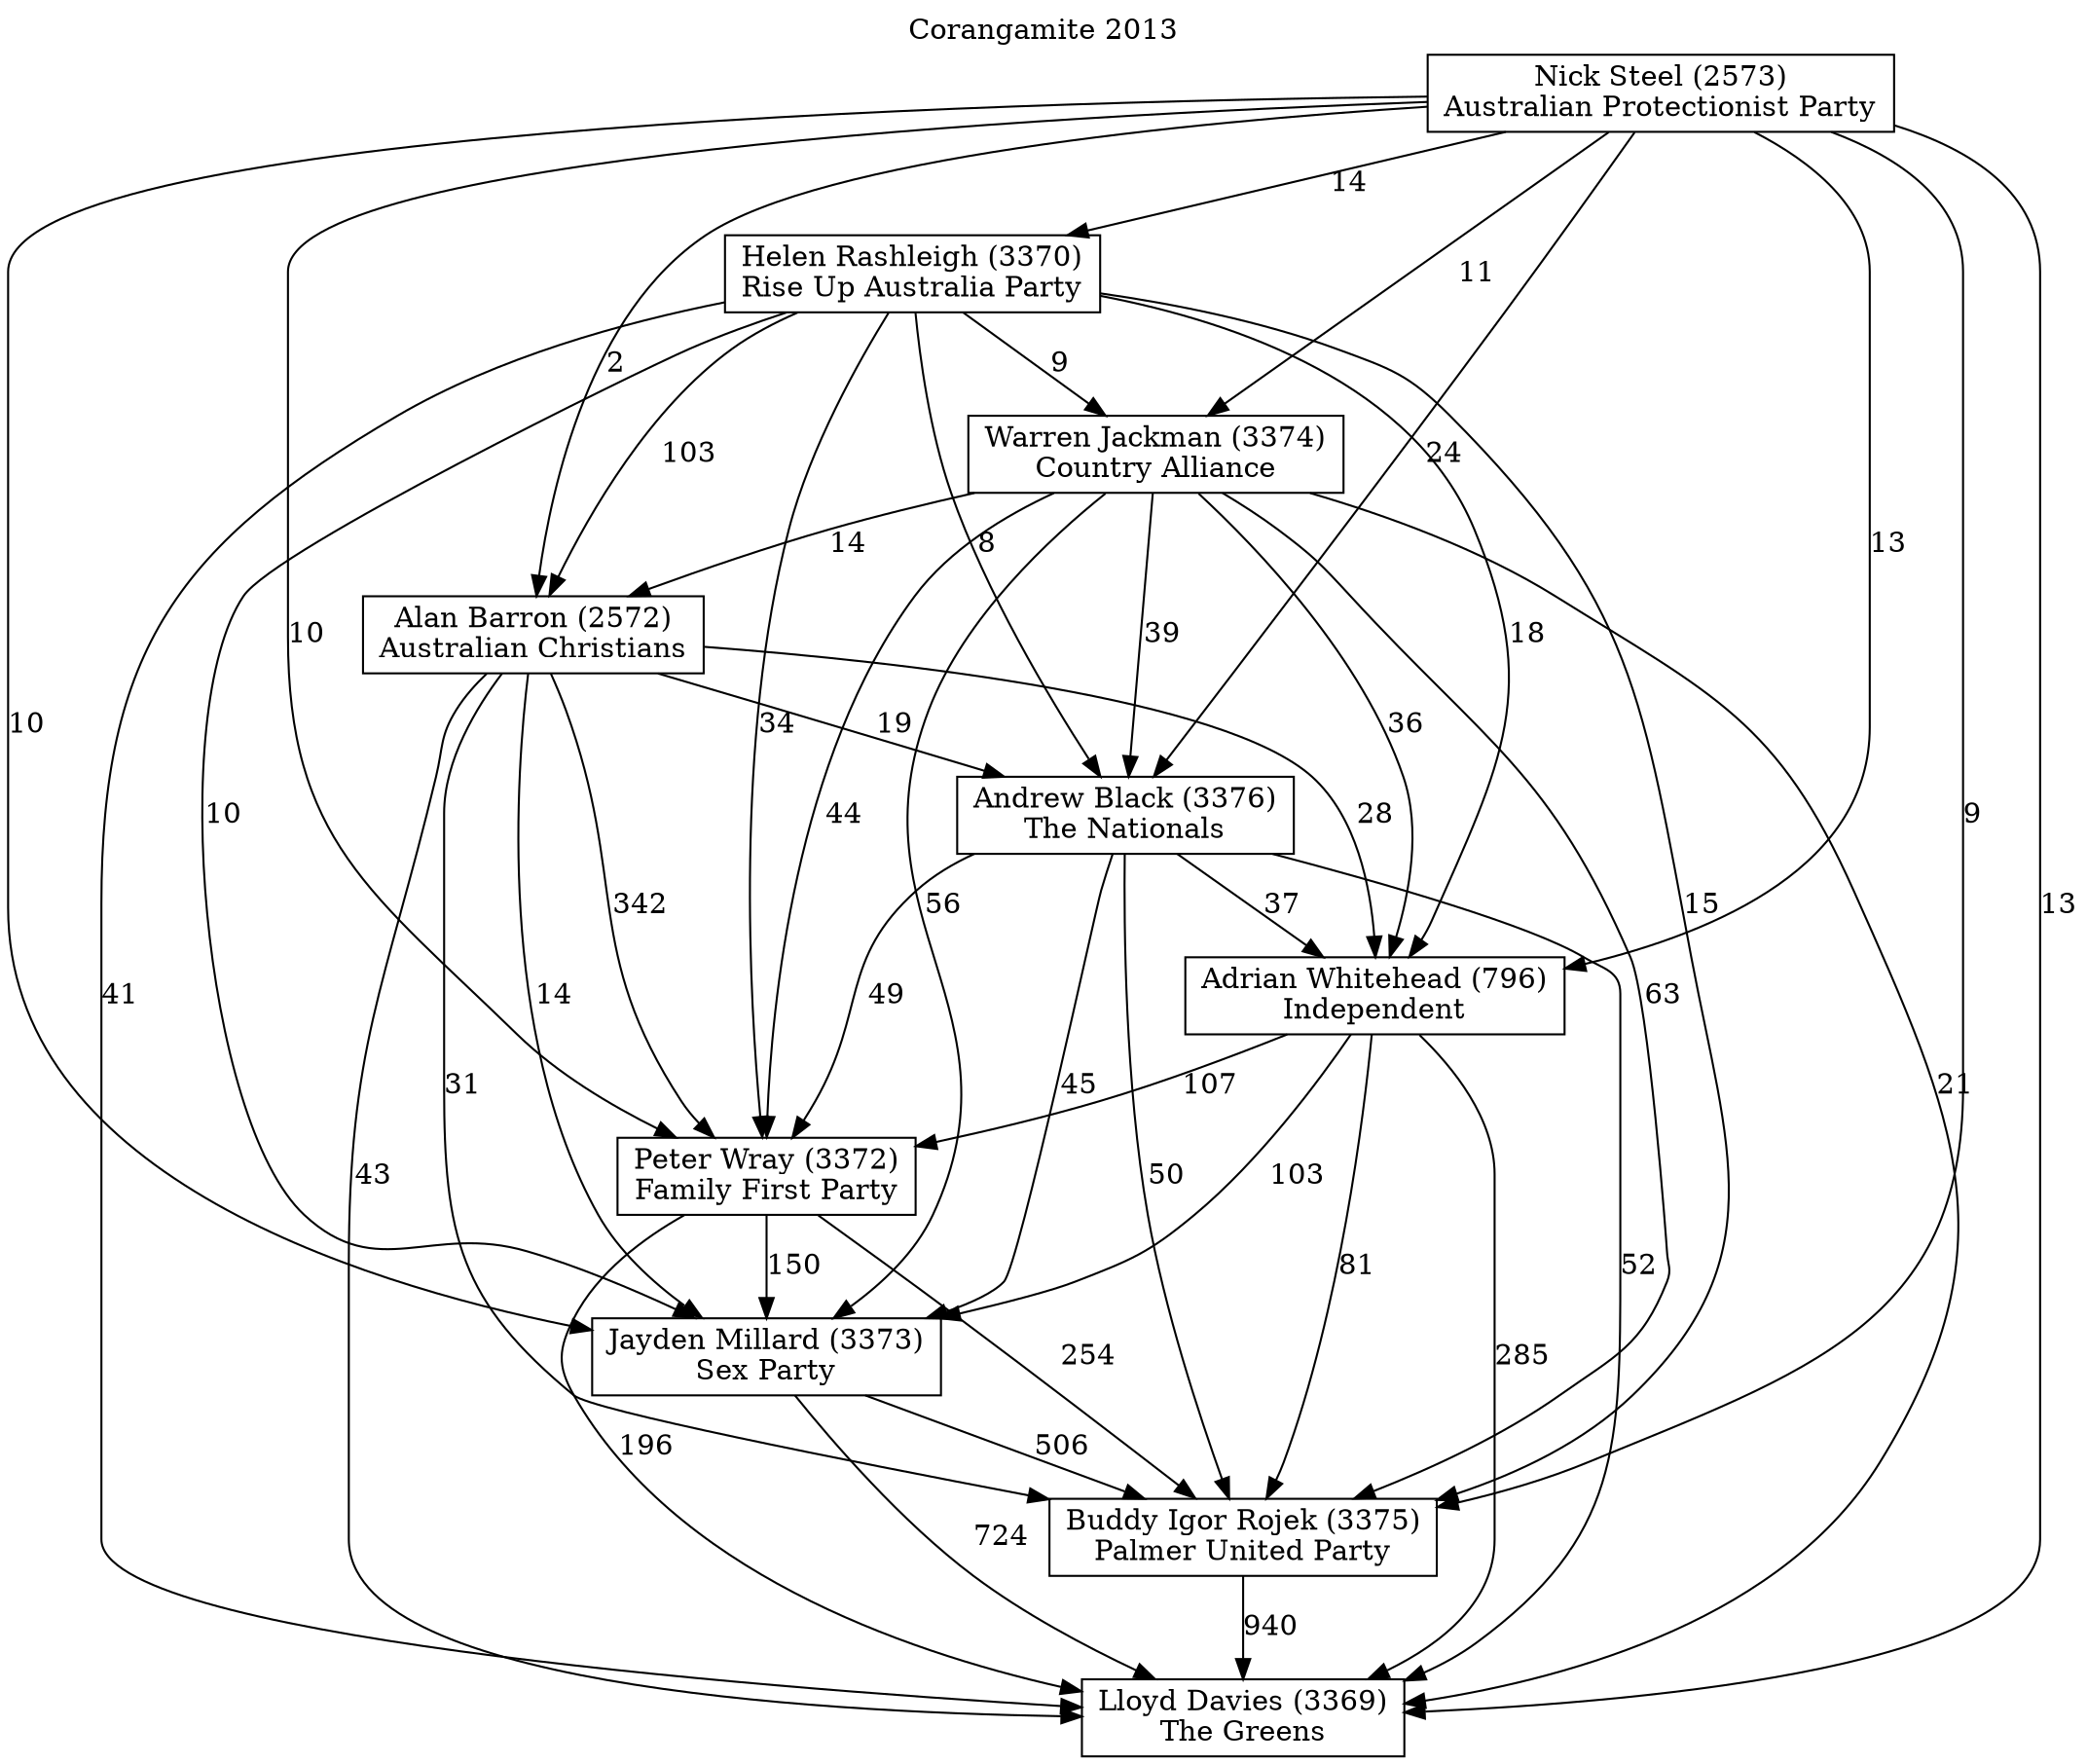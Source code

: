 // House preference flow
digraph "Lloyd Davies (3369)_Corangamite_2013" {
	graph [label="Corangamite 2013" labelloc=t mclimit=10]
	node [shape=box]
	"Lloyd Davies (3369)" [label="Lloyd Davies (3369)
The Greens"]
	"Buddy Igor Rojek (3375)" [label="Buddy Igor Rojek (3375)
Palmer United Party"]
	"Jayden Millard (3373)" [label="Jayden Millard (3373)
Sex Party"]
	"Peter Wray (3372)" [label="Peter Wray (3372)
Family First Party"]
	"Adrian Whitehead (796)" [label="Adrian Whitehead (796)
Independent"]
	"Andrew Black (3376)" [label="Andrew Black (3376)
The Nationals"]
	"Alan Barron (2572)" [label="Alan Barron (2572)
Australian Christians"]
	"Warren Jackman (3374)" [label="Warren Jackman (3374)
Country Alliance"]
	"Helen Rashleigh (3370)" [label="Helen Rashleigh (3370)
Rise Up Australia Party"]
	"Nick Steel (2573)" [label="Nick Steel (2573)
Australian Protectionist Party"]
	"Lloyd Davies (3369)" [label="Lloyd Davies (3369)
The Greens"]
	"Jayden Millard (3373)" [label="Jayden Millard (3373)
Sex Party"]
	"Peter Wray (3372)" [label="Peter Wray (3372)
Family First Party"]
	"Adrian Whitehead (796)" [label="Adrian Whitehead (796)
Independent"]
	"Andrew Black (3376)" [label="Andrew Black (3376)
The Nationals"]
	"Alan Barron (2572)" [label="Alan Barron (2572)
Australian Christians"]
	"Warren Jackman (3374)" [label="Warren Jackman (3374)
Country Alliance"]
	"Helen Rashleigh (3370)" [label="Helen Rashleigh (3370)
Rise Up Australia Party"]
	"Nick Steel (2573)" [label="Nick Steel (2573)
Australian Protectionist Party"]
	"Lloyd Davies (3369)" [label="Lloyd Davies (3369)
The Greens"]
	"Peter Wray (3372)" [label="Peter Wray (3372)
Family First Party"]
	"Adrian Whitehead (796)" [label="Adrian Whitehead (796)
Independent"]
	"Andrew Black (3376)" [label="Andrew Black (3376)
The Nationals"]
	"Alan Barron (2572)" [label="Alan Barron (2572)
Australian Christians"]
	"Warren Jackman (3374)" [label="Warren Jackman (3374)
Country Alliance"]
	"Helen Rashleigh (3370)" [label="Helen Rashleigh (3370)
Rise Up Australia Party"]
	"Nick Steel (2573)" [label="Nick Steel (2573)
Australian Protectionist Party"]
	"Lloyd Davies (3369)" [label="Lloyd Davies (3369)
The Greens"]
	"Adrian Whitehead (796)" [label="Adrian Whitehead (796)
Independent"]
	"Andrew Black (3376)" [label="Andrew Black (3376)
The Nationals"]
	"Alan Barron (2572)" [label="Alan Barron (2572)
Australian Christians"]
	"Warren Jackman (3374)" [label="Warren Jackman (3374)
Country Alliance"]
	"Helen Rashleigh (3370)" [label="Helen Rashleigh (3370)
Rise Up Australia Party"]
	"Nick Steel (2573)" [label="Nick Steel (2573)
Australian Protectionist Party"]
	"Lloyd Davies (3369)" [label="Lloyd Davies (3369)
The Greens"]
	"Andrew Black (3376)" [label="Andrew Black (3376)
The Nationals"]
	"Alan Barron (2572)" [label="Alan Barron (2572)
Australian Christians"]
	"Warren Jackman (3374)" [label="Warren Jackman (3374)
Country Alliance"]
	"Helen Rashleigh (3370)" [label="Helen Rashleigh (3370)
Rise Up Australia Party"]
	"Nick Steel (2573)" [label="Nick Steel (2573)
Australian Protectionist Party"]
	"Lloyd Davies (3369)" [label="Lloyd Davies (3369)
The Greens"]
	"Alan Barron (2572)" [label="Alan Barron (2572)
Australian Christians"]
	"Warren Jackman (3374)" [label="Warren Jackman (3374)
Country Alliance"]
	"Helen Rashleigh (3370)" [label="Helen Rashleigh (3370)
Rise Up Australia Party"]
	"Nick Steel (2573)" [label="Nick Steel (2573)
Australian Protectionist Party"]
	"Lloyd Davies (3369)" [label="Lloyd Davies (3369)
The Greens"]
	"Warren Jackman (3374)" [label="Warren Jackman (3374)
Country Alliance"]
	"Helen Rashleigh (3370)" [label="Helen Rashleigh (3370)
Rise Up Australia Party"]
	"Nick Steel (2573)" [label="Nick Steel (2573)
Australian Protectionist Party"]
	"Lloyd Davies (3369)" [label="Lloyd Davies (3369)
The Greens"]
	"Helen Rashleigh (3370)" [label="Helen Rashleigh (3370)
Rise Up Australia Party"]
	"Nick Steel (2573)" [label="Nick Steel (2573)
Australian Protectionist Party"]
	"Lloyd Davies (3369)" [label="Lloyd Davies (3369)
The Greens"]
	"Nick Steel (2573)" [label="Nick Steel (2573)
Australian Protectionist Party"]
	"Nick Steel (2573)" [label="Nick Steel (2573)
Australian Protectionist Party"]
	"Helen Rashleigh (3370)" [label="Helen Rashleigh (3370)
Rise Up Australia Party"]
	"Nick Steel (2573)" [label="Nick Steel (2573)
Australian Protectionist Party"]
	"Nick Steel (2573)" [label="Nick Steel (2573)
Australian Protectionist Party"]
	"Warren Jackman (3374)" [label="Warren Jackman (3374)
Country Alliance"]
	"Helen Rashleigh (3370)" [label="Helen Rashleigh (3370)
Rise Up Australia Party"]
	"Nick Steel (2573)" [label="Nick Steel (2573)
Australian Protectionist Party"]
	"Warren Jackman (3374)" [label="Warren Jackman (3374)
Country Alliance"]
	"Nick Steel (2573)" [label="Nick Steel (2573)
Australian Protectionist Party"]
	"Nick Steel (2573)" [label="Nick Steel (2573)
Australian Protectionist Party"]
	"Helen Rashleigh (3370)" [label="Helen Rashleigh (3370)
Rise Up Australia Party"]
	"Nick Steel (2573)" [label="Nick Steel (2573)
Australian Protectionist Party"]
	"Nick Steel (2573)" [label="Nick Steel (2573)
Australian Protectionist Party"]
	"Alan Barron (2572)" [label="Alan Barron (2572)
Australian Christians"]
	"Warren Jackman (3374)" [label="Warren Jackman (3374)
Country Alliance"]
	"Helen Rashleigh (3370)" [label="Helen Rashleigh (3370)
Rise Up Australia Party"]
	"Nick Steel (2573)" [label="Nick Steel (2573)
Australian Protectionist Party"]
	"Alan Barron (2572)" [label="Alan Barron (2572)
Australian Christians"]
	"Helen Rashleigh (3370)" [label="Helen Rashleigh (3370)
Rise Up Australia Party"]
	"Nick Steel (2573)" [label="Nick Steel (2573)
Australian Protectionist Party"]
	"Alan Barron (2572)" [label="Alan Barron (2572)
Australian Christians"]
	"Nick Steel (2573)" [label="Nick Steel (2573)
Australian Protectionist Party"]
	"Nick Steel (2573)" [label="Nick Steel (2573)
Australian Protectionist Party"]
	"Helen Rashleigh (3370)" [label="Helen Rashleigh (3370)
Rise Up Australia Party"]
	"Nick Steel (2573)" [label="Nick Steel (2573)
Australian Protectionist Party"]
	"Nick Steel (2573)" [label="Nick Steel (2573)
Australian Protectionist Party"]
	"Warren Jackman (3374)" [label="Warren Jackman (3374)
Country Alliance"]
	"Helen Rashleigh (3370)" [label="Helen Rashleigh (3370)
Rise Up Australia Party"]
	"Nick Steel (2573)" [label="Nick Steel (2573)
Australian Protectionist Party"]
	"Warren Jackman (3374)" [label="Warren Jackman (3374)
Country Alliance"]
	"Nick Steel (2573)" [label="Nick Steel (2573)
Australian Protectionist Party"]
	"Nick Steel (2573)" [label="Nick Steel (2573)
Australian Protectionist Party"]
	"Helen Rashleigh (3370)" [label="Helen Rashleigh (3370)
Rise Up Australia Party"]
	"Nick Steel (2573)" [label="Nick Steel (2573)
Australian Protectionist Party"]
	"Nick Steel (2573)" [label="Nick Steel (2573)
Australian Protectionist Party"]
	"Andrew Black (3376)" [label="Andrew Black (3376)
The Nationals"]
	"Alan Barron (2572)" [label="Alan Barron (2572)
Australian Christians"]
	"Warren Jackman (3374)" [label="Warren Jackman (3374)
Country Alliance"]
	"Helen Rashleigh (3370)" [label="Helen Rashleigh (3370)
Rise Up Australia Party"]
	"Nick Steel (2573)" [label="Nick Steel (2573)
Australian Protectionist Party"]
	"Andrew Black (3376)" [label="Andrew Black (3376)
The Nationals"]
	"Warren Jackman (3374)" [label="Warren Jackman (3374)
Country Alliance"]
	"Helen Rashleigh (3370)" [label="Helen Rashleigh (3370)
Rise Up Australia Party"]
	"Nick Steel (2573)" [label="Nick Steel (2573)
Australian Protectionist Party"]
	"Andrew Black (3376)" [label="Andrew Black (3376)
The Nationals"]
	"Helen Rashleigh (3370)" [label="Helen Rashleigh (3370)
Rise Up Australia Party"]
	"Nick Steel (2573)" [label="Nick Steel (2573)
Australian Protectionist Party"]
	"Andrew Black (3376)" [label="Andrew Black (3376)
The Nationals"]
	"Nick Steel (2573)" [label="Nick Steel (2573)
Australian Protectionist Party"]
	"Nick Steel (2573)" [label="Nick Steel (2573)
Australian Protectionist Party"]
	"Helen Rashleigh (3370)" [label="Helen Rashleigh (3370)
Rise Up Australia Party"]
	"Nick Steel (2573)" [label="Nick Steel (2573)
Australian Protectionist Party"]
	"Nick Steel (2573)" [label="Nick Steel (2573)
Australian Protectionist Party"]
	"Warren Jackman (3374)" [label="Warren Jackman (3374)
Country Alliance"]
	"Helen Rashleigh (3370)" [label="Helen Rashleigh (3370)
Rise Up Australia Party"]
	"Nick Steel (2573)" [label="Nick Steel (2573)
Australian Protectionist Party"]
	"Warren Jackman (3374)" [label="Warren Jackman (3374)
Country Alliance"]
	"Nick Steel (2573)" [label="Nick Steel (2573)
Australian Protectionist Party"]
	"Nick Steel (2573)" [label="Nick Steel (2573)
Australian Protectionist Party"]
	"Helen Rashleigh (3370)" [label="Helen Rashleigh (3370)
Rise Up Australia Party"]
	"Nick Steel (2573)" [label="Nick Steel (2573)
Australian Protectionist Party"]
	"Nick Steel (2573)" [label="Nick Steel (2573)
Australian Protectionist Party"]
	"Alan Barron (2572)" [label="Alan Barron (2572)
Australian Christians"]
	"Warren Jackman (3374)" [label="Warren Jackman (3374)
Country Alliance"]
	"Helen Rashleigh (3370)" [label="Helen Rashleigh (3370)
Rise Up Australia Party"]
	"Nick Steel (2573)" [label="Nick Steel (2573)
Australian Protectionist Party"]
	"Alan Barron (2572)" [label="Alan Barron (2572)
Australian Christians"]
	"Helen Rashleigh (3370)" [label="Helen Rashleigh (3370)
Rise Up Australia Party"]
	"Nick Steel (2573)" [label="Nick Steel (2573)
Australian Protectionist Party"]
	"Alan Barron (2572)" [label="Alan Barron (2572)
Australian Christians"]
	"Nick Steel (2573)" [label="Nick Steel (2573)
Australian Protectionist Party"]
	"Nick Steel (2573)" [label="Nick Steel (2573)
Australian Protectionist Party"]
	"Helen Rashleigh (3370)" [label="Helen Rashleigh (3370)
Rise Up Australia Party"]
	"Nick Steel (2573)" [label="Nick Steel (2573)
Australian Protectionist Party"]
	"Nick Steel (2573)" [label="Nick Steel (2573)
Australian Protectionist Party"]
	"Warren Jackman (3374)" [label="Warren Jackman (3374)
Country Alliance"]
	"Helen Rashleigh (3370)" [label="Helen Rashleigh (3370)
Rise Up Australia Party"]
	"Nick Steel (2573)" [label="Nick Steel (2573)
Australian Protectionist Party"]
	"Warren Jackman (3374)" [label="Warren Jackman (3374)
Country Alliance"]
	"Nick Steel (2573)" [label="Nick Steel (2573)
Australian Protectionist Party"]
	"Nick Steel (2573)" [label="Nick Steel (2573)
Australian Protectionist Party"]
	"Helen Rashleigh (3370)" [label="Helen Rashleigh (3370)
Rise Up Australia Party"]
	"Nick Steel (2573)" [label="Nick Steel (2573)
Australian Protectionist Party"]
	"Nick Steel (2573)" [label="Nick Steel (2573)
Australian Protectionist Party"]
	"Adrian Whitehead (796)" [label="Adrian Whitehead (796)
Independent"]
	"Andrew Black (3376)" [label="Andrew Black (3376)
The Nationals"]
	"Alan Barron (2572)" [label="Alan Barron (2572)
Australian Christians"]
	"Warren Jackman (3374)" [label="Warren Jackman (3374)
Country Alliance"]
	"Helen Rashleigh (3370)" [label="Helen Rashleigh (3370)
Rise Up Australia Party"]
	"Nick Steel (2573)" [label="Nick Steel (2573)
Australian Protectionist Party"]
	"Adrian Whitehead (796)" [label="Adrian Whitehead (796)
Independent"]
	"Alan Barron (2572)" [label="Alan Barron (2572)
Australian Christians"]
	"Warren Jackman (3374)" [label="Warren Jackman (3374)
Country Alliance"]
	"Helen Rashleigh (3370)" [label="Helen Rashleigh (3370)
Rise Up Australia Party"]
	"Nick Steel (2573)" [label="Nick Steel (2573)
Australian Protectionist Party"]
	"Adrian Whitehead (796)" [label="Adrian Whitehead (796)
Independent"]
	"Warren Jackman (3374)" [label="Warren Jackman (3374)
Country Alliance"]
	"Helen Rashleigh (3370)" [label="Helen Rashleigh (3370)
Rise Up Australia Party"]
	"Nick Steel (2573)" [label="Nick Steel (2573)
Australian Protectionist Party"]
	"Adrian Whitehead (796)" [label="Adrian Whitehead (796)
Independent"]
	"Helen Rashleigh (3370)" [label="Helen Rashleigh (3370)
Rise Up Australia Party"]
	"Nick Steel (2573)" [label="Nick Steel (2573)
Australian Protectionist Party"]
	"Adrian Whitehead (796)" [label="Adrian Whitehead (796)
Independent"]
	"Nick Steel (2573)" [label="Nick Steel (2573)
Australian Protectionist Party"]
	"Nick Steel (2573)" [label="Nick Steel (2573)
Australian Protectionist Party"]
	"Helen Rashleigh (3370)" [label="Helen Rashleigh (3370)
Rise Up Australia Party"]
	"Nick Steel (2573)" [label="Nick Steel (2573)
Australian Protectionist Party"]
	"Nick Steel (2573)" [label="Nick Steel (2573)
Australian Protectionist Party"]
	"Warren Jackman (3374)" [label="Warren Jackman (3374)
Country Alliance"]
	"Helen Rashleigh (3370)" [label="Helen Rashleigh (3370)
Rise Up Australia Party"]
	"Nick Steel (2573)" [label="Nick Steel (2573)
Australian Protectionist Party"]
	"Warren Jackman (3374)" [label="Warren Jackman (3374)
Country Alliance"]
	"Nick Steel (2573)" [label="Nick Steel (2573)
Australian Protectionist Party"]
	"Nick Steel (2573)" [label="Nick Steel (2573)
Australian Protectionist Party"]
	"Helen Rashleigh (3370)" [label="Helen Rashleigh (3370)
Rise Up Australia Party"]
	"Nick Steel (2573)" [label="Nick Steel (2573)
Australian Protectionist Party"]
	"Nick Steel (2573)" [label="Nick Steel (2573)
Australian Protectionist Party"]
	"Alan Barron (2572)" [label="Alan Barron (2572)
Australian Christians"]
	"Warren Jackman (3374)" [label="Warren Jackman (3374)
Country Alliance"]
	"Helen Rashleigh (3370)" [label="Helen Rashleigh (3370)
Rise Up Australia Party"]
	"Nick Steel (2573)" [label="Nick Steel (2573)
Australian Protectionist Party"]
	"Alan Barron (2572)" [label="Alan Barron (2572)
Australian Christians"]
	"Helen Rashleigh (3370)" [label="Helen Rashleigh (3370)
Rise Up Australia Party"]
	"Nick Steel (2573)" [label="Nick Steel (2573)
Australian Protectionist Party"]
	"Alan Barron (2572)" [label="Alan Barron (2572)
Australian Christians"]
	"Nick Steel (2573)" [label="Nick Steel (2573)
Australian Protectionist Party"]
	"Nick Steel (2573)" [label="Nick Steel (2573)
Australian Protectionist Party"]
	"Helen Rashleigh (3370)" [label="Helen Rashleigh (3370)
Rise Up Australia Party"]
	"Nick Steel (2573)" [label="Nick Steel (2573)
Australian Protectionist Party"]
	"Nick Steel (2573)" [label="Nick Steel (2573)
Australian Protectionist Party"]
	"Warren Jackman (3374)" [label="Warren Jackman (3374)
Country Alliance"]
	"Helen Rashleigh (3370)" [label="Helen Rashleigh (3370)
Rise Up Australia Party"]
	"Nick Steel (2573)" [label="Nick Steel (2573)
Australian Protectionist Party"]
	"Warren Jackman (3374)" [label="Warren Jackman (3374)
Country Alliance"]
	"Nick Steel (2573)" [label="Nick Steel (2573)
Australian Protectionist Party"]
	"Nick Steel (2573)" [label="Nick Steel (2573)
Australian Protectionist Party"]
	"Helen Rashleigh (3370)" [label="Helen Rashleigh (3370)
Rise Up Australia Party"]
	"Nick Steel (2573)" [label="Nick Steel (2573)
Australian Protectionist Party"]
	"Nick Steel (2573)" [label="Nick Steel (2573)
Australian Protectionist Party"]
	"Andrew Black (3376)" [label="Andrew Black (3376)
The Nationals"]
	"Alan Barron (2572)" [label="Alan Barron (2572)
Australian Christians"]
	"Warren Jackman (3374)" [label="Warren Jackman (3374)
Country Alliance"]
	"Helen Rashleigh (3370)" [label="Helen Rashleigh (3370)
Rise Up Australia Party"]
	"Nick Steel (2573)" [label="Nick Steel (2573)
Australian Protectionist Party"]
	"Andrew Black (3376)" [label="Andrew Black (3376)
The Nationals"]
	"Warren Jackman (3374)" [label="Warren Jackman (3374)
Country Alliance"]
	"Helen Rashleigh (3370)" [label="Helen Rashleigh (3370)
Rise Up Australia Party"]
	"Nick Steel (2573)" [label="Nick Steel (2573)
Australian Protectionist Party"]
	"Andrew Black (3376)" [label="Andrew Black (3376)
The Nationals"]
	"Helen Rashleigh (3370)" [label="Helen Rashleigh (3370)
Rise Up Australia Party"]
	"Nick Steel (2573)" [label="Nick Steel (2573)
Australian Protectionist Party"]
	"Andrew Black (3376)" [label="Andrew Black (3376)
The Nationals"]
	"Nick Steel (2573)" [label="Nick Steel (2573)
Australian Protectionist Party"]
	"Nick Steel (2573)" [label="Nick Steel (2573)
Australian Protectionist Party"]
	"Helen Rashleigh (3370)" [label="Helen Rashleigh (3370)
Rise Up Australia Party"]
	"Nick Steel (2573)" [label="Nick Steel (2573)
Australian Protectionist Party"]
	"Nick Steel (2573)" [label="Nick Steel (2573)
Australian Protectionist Party"]
	"Warren Jackman (3374)" [label="Warren Jackman (3374)
Country Alliance"]
	"Helen Rashleigh (3370)" [label="Helen Rashleigh (3370)
Rise Up Australia Party"]
	"Nick Steel (2573)" [label="Nick Steel (2573)
Australian Protectionist Party"]
	"Warren Jackman (3374)" [label="Warren Jackman (3374)
Country Alliance"]
	"Nick Steel (2573)" [label="Nick Steel (2573)
Australian Protectionist Party"]
	"Nick Steel (2573)" [label="Nick Steel (2573)
Australian Protectionist Party"]
	"Helen Rashleigh (3370)" [label="Helen Rashleigh (3370)
Rise Up Australia Party"]
	"Nick Steel (2573)" [label="Nick Steel (2573)
Australian Protectionist Party"]
	"Nick Steel (2573)" [label="Nick Steel (2573)
Australian Protectionist Party"]
	"Alan Barron (2572)" [label="Alan Barron (2572)
Australian Christians"]
	"Warren Jackman (3374)" [label="Warren Jackman (3374)
Country Alliance"]
	"Helen Rashleigh (3370)" [label="Helen Rashleigh (3370)
Rise Up Australia Party"]
	"Nick Steel (2573)" [label="Nick Steel (2573)
Australian Protectionist Party"]
	"Alan Barron (2572)" [label="Alan Barron (2572)
Australian Christians"]
	"Helen Rashleigh (3370)" [label="Helen Rashleigh (3370)
Rise Up Australia Party"]
	"Nick Steel (2573)" [label="Nick Steel (2573)
Australian Protectionist Party"]
	"Alan Barron (2572)" [label="Alan Barron (2572)
Australian Christians"]
	"Nick Steel (2573)" [label="Nick Steel (2573)
Australian Protectionist Party"]
	"Nick Steel (2573)" [label="Nick Steel (2573)
Australian Protectionist Party"]
	"Helen Rashleigh (3370)" [label="Helen Rashleigh (3370)
Rise Up Australia Party"]
	"Nick Steel (2573)" [label="Nick Steel (2573)
Australian Protectionist Party"]
	"Nick Steel (2573)" [label="Nick Steel (2573)
Australian Protectionist Party"]
	"Warren Jackman (3374)" [label="Warren Jackman (3374)
Country Alliance"]
	"Helen Rashleigh (3370)" [label="Helen Rashleigh (3370)
Rise Up Australia Party"]
	"Nick Steel (2573)" [label="Nick Steel (2573)
Australian Protectionist Party"]
	"Warren Jackman (3374)" [label="Warren Jackman (3374)
Country Alliance"]
	"Nick Steel (2573)" [label="Nick Steel (2573)
Australian Protectionist Party"]
	"Nick Steel (2573)" [label="Nick Steel (2573)
Australian Protectionist Party"]
	"Helen Rashleigh (3370)" [label="Helen Rashleigh (3370)
Rise Up Australia Party"]
	"Nick Steel (2573)" [label="Nick Steel (2573)
Australian Protectionist Party"]
	"Nick Steel (2573)" [label="Nick Steel (2573)
Australian Protectionist Party"]
	"Peter Wray (3372)" [label="Peter Wray (3372)
Family First Party"]
	"Adrian Whitehead (796)" [label="Adrian Whitehead (796)
Independent"]
	"Andrew Black (3376)" [label="Andrew Black (3376)
The Nationals"]
	"Alan Barron (2572)" [label="Alan Barron (2572)
Australian Christians"]
	"Warren Jackman (3374)" [label="Warren Jackman (3374)
Country Alliance"]
	"Helen Rashleigh (3370)" [label="Helen Rashleigh (3370)
Rise Up Australia Party"]
	"Nick Steel (2573)" [label="Nick Steel (2573)
Australian Protectionist Party"]
	"Peter Wray (3372)" [label="Peter Wray (3372)
Family First Party"]
	"Andrew Black (3376)" [label="Andrew Black (3376)
The Nationals"]
	"Alan Barron (2572)" [label="Alan Barron (2572)
Australian Christians"]
	"Warren Jackman (3374)" [label="Warren Jackman (3374)
Country Alliance"]
	"Helen Rashleigh (3370)" [label="Helen Rashleigh (3370)
Rise Up Australia Party"]
	"Nick Steel (2573)" [label="Nick Steel (2573)
Australian Protectionist Party"]
	"Peter Wray (3372)" [label="Peter Wray (3372)
Family First Party"]
	"Alan Barron (2572)" [label="Alan Barron (2572)
Australian Christians"]
	"Warren Jackman (3374)" [label="Warren Jackman (3374)
Country Alliance"]
	"Helen Rashleigh (3370)" [label="Helen Rashleigh (3370)
Rise Up Australia Party"]
	"Nick Steel (2573)" [label="Nick Steel (2573)
Australian Protectionist Party"]
	"Peter Wray (3372)" [label="Peter Wray (3372)
Family First Party"]
	"Warren Jackman (3374)" [label="Warren Jackman (3374)
Country Alliance"]
	"Helen Rashleigh (3370)" [label="Helen Rashleigh (3370)
Rise Up Australia Party"]
	"Nick Steel (2573)" [label="Nick Steel (2573)
Australian Protectionist Party"]
	"Peter Wray (3372)" [label="Peter Wray (3372)
Family First Party"]
	"Helen Rashleigh (3370)" [label="Helen Rashleigh (3370)
Rise Up Australia Party"]
	"Nick Steel (2573)" [label="Nick Steel (2573)
Australian Protectionist Party"]
	"Peter Wray (3372)" [label="Peter Wray (3372)
Family First Party"]
	"Nick Steel (2573)" [label="Nick Steel (2573)
Australian Protectionist Party"]
	"Nick Steel (2573)" [label="Nick Steel (2573)
Australian Protectionist Party"]
	"Helen Rashleigh (3370)" [label="Helen Rashleigh (3370)
Rise Up Australia Party"]
	"Nick Steel (2573)" [label="Nick Steel (2573)
Australian Protectionist Party"]
	"Nick Steel (2573)" [label="Nick Steel (2573)
Australian Protectionist Party"]
	"Warren Jackman (3374)" [label="Warren Jackman (3374)
Country Alliance"]
	"Helen Rashleigh (3370)" [label="Helen Rashleigh (3370)
Rise Up Australia Party"]
	"Nick Steel (2573)" [label="Nick Steel (2573)
Australian Protectionist Party"]
	"Warren Jackman (3374)" [label="Warren Jackman (3374)
Country Alliance"]
	"Nick Steel (2573)" [label="Nick Steel (2573)
Australian Protectionist Party"]
	"Nick Steel (2573)" [label="Nick Steel (2573)
Australian Protectionist Party"]
	"Helen Rashleigh (3370)" [label="Helen Rashleigh (3370)
Rise Up Australia Party"]
	"Nick Steel (2573)" [label="Nick Steel (2573)
Australian Protectionist Party"]
	"Nick Steel (2573)" [label="Nick Steel (2573)
Australian Protectionist Party"]
	"Alan Barron (2572)" [label="Alan Barron (2572)
Australian Christians"]
	"Warren Jackman (3374)" [label="Warren Jackman (3374)
Country Alliance"]
	"Helen Rashleigh (3370)" [label="Helen Rashleigh (3370)
Rise Up Australia Party"]
	"Nick Steel (2573)" [label="Nick Steel (2573)
Australian Protectionist Party"]
	"Alan Barron (2572)" [label="Alan Barron (2572)
Australian Christians"]
	"Helen Rashleigh (3370)" [label="Helen Rashleigh (3370)
Rise Up Australia Party"]
	"Nick Steel (2573)" [label="Nick Steel (2573)
Australian Protectionist Party"]
	"Alan Barron (2572)" [label="Alan Barron (2572)
Australian Christians"]
	"Nick Steel (2573)" [label="Nick Steel (2573)
Australian Protectionist Party"]
	"Nick Steel (2573)" [label="Nick Steel (2573)
Australian Protectionist Party"]
	"Helen Rashleigh (3370)" [label="Helen Rashleigh (3370)
Rise Up Australia Party"]
	"Nick Steel (2573)" [label="Nick Steel (2573)
Australian Protectionist Party"]
	"Nick Steel (2573)" [label="Nick Steel (2573)
Australian Protectionist Party"]
	"Warren Jackman (3374)" [label="Warren Jackman (3374)
Country Alliance"]
	"Helen Rashleigh (3370)" [label="Helen Rashleigh (3370)
Rise Up Australia Party"]
	"Nick Steel (2573)" [label="Nick Steel (2573)
Australian Protectionist Party"]
	"Warren Jackman (3374)" [label="Warren Jackman (3374)
Country Alliance"]
	"Nick Steel (2573)" [label="Nick Steel (2573)
Australian Protectionist Party"]
	"Nick Steel (2573)" [label="Nick Steel (2573)
Australian Protectionist Party"]
	"Helen Rashleigh (3370)" [label="Helen Rashleigh (3370)
Rise Up Australia Party"]
	"Nick Steel (2573)" [label="Nick Steel (2573)
Australian Protectionist Party"]
	"Nick Steel (2573)" [label="Nick Steel (2573)
Australian Protectionist Party"]
	"Andrew Black (3376)" [label="Andrew Black (3376)
The Nationals"]
	"Alan Barron (2572)" [label="Alan Barron (2572)
Australian Christians"]
	"Warren Jackman (3374)" [label="Warren Jackman (3374)
Country Alliance"]
	"Helen Rashleigh (3370)" [label="Helen Rashleigh (3370)
Rise Up Australia Party"]
	"Nick Steel (2573)" [label="Nick Steel (2573)
Australian Protectionist Party"]
	"Andrew Black (3376)" [label="Andrew Black (3376)
The Nationals"]
	"Warren Jackman (3374)" [label="Warren Jackman (3374)
Country Alliance"]
	"Helen Rashleigh (3370)" [label="Helen Rashleigh (3370)
Rise Up Australia Party"]
	"Nick Steel (2573)" [label="Nick Steel (2573)
Australian Protectionist Party"]
	"Andrew Black (3376)" [label="Andrew Black (3376)
The Nationals"]
	"Helen Rashleigh (3370)" [label="Helen Rashleigh (3370)
Rise Up Australia Party"]
	"Nick Steel (2573)" [label="Nick Steel (2573)
Australian Protectionist Party"]
	"Andrew Black (3376)" [label="Andrew Black (3376)
The Nationals"]
	"Nick Steel (2573)" [label="Nick Steel (2573)
Australian Protectionist Party"]
	"Nick Steel (2573)" [label="Nick Steel (2573)
Australian Protectionist Party"]
	"Helen Rashleigh (3370)" [label="Helen Rashleigh (3370)
Rise Up Australia Party"]
	"Nick Steel (2573)" [label="Nick Steel (2573)
Australian Protectionist Party"]
	"Nick Steel (2573)" [label="Nick Steel (2573)
Australian Protectionist Party"]
	"Warren Jackman (3374)" [label="Warren Jackman (3374)
Country Alliance"]
	"Helen Rashleigh (3370)" [label="Helen Rashleigh (3370)
Rise Up Australia Party"]
	"Nick Steel (2573)" [label="Nick Steel (2573)
Australian Protectionist Party"]
	"Warren Jackman (3374)" [label="Warren Jackman (3374)
Country Alliance"]
	"Nick Steel (2573)" [label="Nick Steel (2573)
Australian Protectionist Party"]
	"Nick Steel (2573)" [label="Nick Steel (2573)
Australian Protectionist Party"]
	"Helen Rashleigh (3370)" [label="Helen Rashleigh (3370)
Rise Up Australia Party"]
	"Nick Steel (2573)" [label="Nick Steel (2573)
Australian Protectionist Party"]
	"Nick Steel (2573)" [label="Nick Steel (2573)
Australian Protectionist Party"]
	"Alan Barron (2572)" [label="Alan Barron (2572)
Australian Christians"]
	"Warren Jackman (3374)" [label="Warren Jackman (3374)
Country Alliance"]
	"Helen Rashleigh (3370)" [label="Helen Rashleigh (3370)
Rise Up Australia Party"]
	"Nick Steel (2573)" [label="Nick Steel (2573)
Australian Protectionist Party"]
	"Alan Barron (2572)" [label="Alan Barron (2572)
Australian Christians"]
	"Helen Rashleigh (3370)" [label="Helen Rashleigh (3370)
Rise Up Australia Party"]
	"Nick Steel (2573)" [label="Nick Steel (2573)
Australian Protectionist Party"]
	"Alan Barron (2572)" [label="Alan Barron (2572)
Australian Christians"]
	"Nick Steel (2573)" [label="Nick Steel (2573)
Australian Protectionist Party"]
	"Nick Steel (2573)" [label="Nick Steel (2573)
Australian Protectionist Party"]
	"Helen Rashleigh (3370)" [label="Helen Rashleigh (3370)
Rise Up Australia Party"]
	"Nick Steel (2573)" [label="Nick Steel (2573)
Australian Protectionist Party"]
	"Nick Steel (2573)" [label="Nick Steel (2573)
Australian Protectionist Party"]
	"Warren Jackman (3374)" [label="Warren Jackman (3374)
Country Alliance"]
	"Helen Rashleigh (3370)" [label="Helen Rashleigh (3370)
Rise Up Australia Party"]
	"Nick Steel (2573)" [label="Nick Steel (2573)
Australian Protectionist Party"]
	"Warren Jackman (3374)" [label="Warren Jackman (3374)
Country Alliance"]
	"Nick Steel (2573)" [label="Nick Steel (2573)
Australian Protectionist Party"]
	"Nick Steel (2573)" [label="Nick Steel (2573)
Australian Protectionist Party"]
	"Helen Rashleigh (3370)" [label="Helen Rashleigh (3370)
Rise Up Australia Party"]
	"Nick Steel (2573)" [label="Nick Steel (2573)
Australian Protectionist Party"]
	"Nick Steel (2573)" [label="Nick Steel (2573)
Australian Protectionist Party"]
	"Adrian Whitehead (796)" [label="Adrian Whitehead (796)
Independent"]
	"Andrew Black (3376)" [label="Andrew Black (3376)
The Nationals"]
	"Alan Barron (2572)" [label="Alan Barron (2572)
Australian Christians"]
	"Warren Jackman (3374)" [label="Warren Jackman (3374)
Country Alliance"]
	"Helen Rashleigh (3370)" [label="Helen Rashleigh (3370)
Rise Up Australia Party"]
	"Nick Steel (2573)" [label="Nick Steel (2573)
Australian Protectionist Party"]
	"Adrian Whitehead (796)" [label="Adrian Whitehead (796)
Independent"]
	"Alan Barron (2572)" [label="Alan Barron (2572)
Australian Christians"]
	"Warren Jackman (3374)" [label="Warren Jackman (3374)
Country Alliance"]
	"Helen Rashleigh (3370)" [label="Helen Rashleigh (3370)
Rise Up Australia Party"]
	"Nick Steel (2573)" [label="Nick Steel (2573)
Australian Protectionist Party"]
	"Adrian Whitehead (796)" [label="Adrian Whitehead (796)
Independent"]
	"Warren Jackman (3374)" [label="Warren Jackman (3374)
Country Alliance"]
	"Helen Rashleigh (3370)" [label="Helen Rashleigh (3370)
Rise Up Australia Party"]
	"Nick Steel (2573)" [label="Nick Steel (2573)
Australian Protectionist Party"]
	"Adrian Whitehead (796)" [label="Adrian Whitehead (796)
Independent"]
	"Helen Rashleigh (3370)" [label="Helen Rashleigh (3370)
Rise Up Australia Party"]
	"Nick Steel (2573)" [label="Nick Steel (2573)
Australian Protectionist Party"]
	"Adrian Whitehead (796)" [label="Adrian Whitehead (796)
Independent"]
	"Nick Steel (2573)" [label="Nick Steel (2573)
Australian Protectionist Party"]
	"Nick Steel (2573)" [label="Nick Steel (2573)
Australian Protectionist Party"]
	"Helen Rashleigh (3370)" [label="Helen Rashleigh (3370)
Rise Up Australia Party"]
	"Nick Steel (2573)" [label="Nick Steel (2573)
Australian Protectionist Party"]
	"Nick Steel (2573)" [label="Nick Steel (2573)
Australian Protectionist Party"]
	"Warren Jackman (3374)" [label="Warren Jackman (3374)
Country Alliance"]
	"Helen Rashleigh (3370)" [label="Helen Rashleigh (3370)
Rise Up Australia Party"]
	"Nick Steel (2573)" [label="Nick Steel (2573)
Australian Protectionist Party"]
	"Warren Jackman (3374)" [label="Warren Jackman (3374)
Country Alliance"]
	"Nick Steel (2573)" [label="Nick Steel (2573)
Australian Protectionist Party"]
	"Nick Steel (2573)" [label="Nick Steel (2573)
Australian Protectionist Party"]
	"Helen Rashleigh (3370)" [label="Helen Rashleigh (3370)
Rise Up Australia Party"]
	"Nick Steel (2573)" [label="Nick Steel (2573)
Australian Protectionist Party"]
	"Nick Steel (2573)" [label="Nick Steel (2573)
Australian Protectionist Party"]
	"Alan Barron (2572)" [label="Alan Barron (2572)
Australian Christians"]
	"Warren Jackman (3374)" [label="Warren Jackman (3374)
Country Alliance"]
	"Helen Rashleigh (3370)" [label="Helen Rashleigh (3370)
Rise Up Australia Party"]
	"Nick Steel (2573)" [label="Nick Steel (2573)
Australian Protectionist Party"]
	"Alan Barron (2572)" [label="Alan Barron (2572)
Australian Christians"]
	"Helen Rashleigh (3370)" [label="Helen Rashleigh (3370)
Rise Up Australia Party"]
	"Nick Steel (2573)" [label="Nick Steel (2573)
Australian Protectionist Party"]
	"Alan Barron (2572)" [label="Alan Barron (2572)
Australian Christians"]
	"Nick Steel (2573)" [label="Nick Steel (2573)
Australian Protectionist Party"]
	"Nick Steel (2573)" [label="Nick Steel (2573)
Australian Protectionist Party"]
	"Helen Rashleigh (3370)" [label="Helen Rashleigh (3370)
Rise Up Australia Party"]
	"Nick Steel (2573)" [label="Nick Steel (2573)
Australian Protectionist Party"]
	"Nick Steel (2573)" [label="Nick Steel (2573)
Australian Protectionist Party"]
	"Warren Jackman (3374)" [label="Warren Jackman (3374)
Country Alliance"]
	"Helen Rashleigh (3370)" [label="Helen Rashleigh (3370)
Rise Up Australia Party"]
	"Nick Steel (2573)" [label="Nick Steel (2573)
Australian Protectionist Party"]
	"Warren Jackman (3374)" [label="Warren Jackman (3374)
Country Alliance"]
	"Nick Steel (2573)" [label="Nick Steel (2573)
Australian Protectionist Party"]
	"Nick Steel (2573)" [label="Nick Steel (2573)
Australian Protectionist Party"]
	"Helen Rashleigh (3370)" [label="Helen Rashleigh (3370)
Rise Up Australia Party"]
	"Nick Steel (2573)" [label="Nick Steel (2573)
Australian Protectionist Party"]
	"Nick Steel (2573)" [label="Nick Steel (2573)
Australian Protectionist Party"]
	"Andrew Black (3376)" [label="Andrew Black (3376)
The Nationals"]
	"Alan Barron (2572)" [label="Alan Barron (2572)
Australian Christians"]
	"Warren Jackman (3374)" [label="Warren Jackman (3374)
Country Alliance"]
	"Helen Rashleigh (3370)" [label="Helen Rashleigh (3370)
Rise Up Australia Party"]
	"Nick Steel (2573)" [label="Nick Steel (2573)
Australian Protectionist Party"]
	"Andrew Black (3376)" [label="Andrew Black (3376)
The Nationals"]
	"Warren Jackman (3374)" [label="Warren Jackman (3374)
Country Alliance"]
	"Helen Rashleigh (3370)" [label="Helen Rashleigh (3370)
Rise Up Australia Party"]
	"Nick Steel (2573)" [label="Nick Steel (2573)
Australian Protectionist Party"]
	"Andrew Black (3376)" [label="Andrew Black (3376)
The Nationals"]
	"Helen Rashleigh (3370)" [label="Helen Rashleigh (3370)
Rise Up Australia Party"]
	"Nick Steel (2573)" [label="Nick Steel (2573)
Australian Protectionist Party"]
	"Andrew Black (3376)" [label="Andrew Black (3376)
The Nationals"]
	"Nick Steel (2573)" [label="Nick Steel (2573)
Australian Protectionist Party"]
	"Nick Steel (2573)" [label="Nick Steel (2573)
Australian Protectionist Party"]
	"Helen Rashleigh (3370)" [label="Helen Rashleigh (3370)
Rise Up Australia Party"]
	"Nick Steel (2573)" [label="Nick Steel (2573)
Australian Protectionist Party"]
	"Nick Steel (2573)" [label="Nick Steel (2573)
Australian Protectionist Party"]
	"Warren Jackman (3374)" [label="Warren Jackman (3374)
Country Alliance"]
	"Helen Rashleigh (3370)" [label="Helen Rashleigh (3370)
Rise Up Australia Party"]
	"Nick Steel (2573)" [label="Nick Steel (2573)
Australian Protectionist Party"]
	"Warren Jackman (3374)" [label="Warren Jackman (3374)
Country Alliance"]
	"Nick Steel (2573)" [label="Nick Steel (2573)
Australian Protectionist Party"]
	"Nick Steel (2573)" [label="Nick Steel (2573)
Australian Protectionist Party"]
	"Helen Rashleigh (3370)" [label="Helen Rashleigh (3370)
Rise Up Australia Party"]
	"Nick Steel (2573)" [label="Nick Steel (2573)
Australian Protectionist Party"]
	"Nick Steel (2573)" [label="Nick Steel (2573)
Australian Protectionist Party"]
	"Alan Barron (2572)" [label="Alan Barron (2572)
Australian Christians"]
	"Warren Jackman (3374)" [label="Warren Jackman (3374)
Country Alliance"]
	"Helen Rashleigh (3370)" [label="Helen Rashleigh (3370)
Rise Up Australia Party"]
	"Nick Steel (2573)" [label="Nick Steel (2573)
Australian Protectionist Party"]
	"Alan Barron (2572)" [label="Alan Barron (2572)
Australian Christians"]
	"Helen Rashleigh (3370)" [label="Helen Rashleigh (3370)
Rise Up Australia Party"]
	"Nick Steel (2573)" [label="Nick Steel (2573)
Australian Protectionist Party"]
	"Alan Barron (2572)" [label="Alan Barron (2572)
Australian Christians"]
	"Nick Steel (2573)" [label="Nick Steel (2573)
Australian Protectionist Party"]
	"Nick Steel (2573)" [label="Nick Steel (2573)
Australian Protectionist Party"]
	"Helen Rashleigh (3370)" [label="Helen Rashleigh (3370)
Rise Up Australia Party"]
	"Nick Steel (2573)" [label="Nick Steel (2573)
Australian Protectionist Party"]
	"Nick Steel (2573)" [label="Nick Steel (2573)
Australian Protectionist Party"]
	"Warren Jackman (3374)" [label="Warren Jackman (3374)
Country Alliance"]
	"Helen Rashleigh (3370)" [label="Helen Rashleigh (3370)
Rise Up Australia Party"]
	"Nick Steel (2573)" [label="Nick Steel (2573)
Australian Protectionist Party"]
	"Warren Jackman (3374)" [label="Warren Jackman (3374)
Country Alliance"]
	"Nick Steel (2573)" [label="Nick Steel (2573)
Australian Protectionist Party"]
	"Nick Steel (2573)" [label="Nick Steel (2573)
Australian Protectionist Party"]
	"Helen Rashleigh (3370)" [label="Helen Rashleigh (3370)
Rise Up Australia Party"]
	"Nick Steel (2573)" [label="Nick Steel (2573)
Australian Protectionist Party"]
	"Nick Steel (2573)" [label="Nick Steel (2573)
Australian Protectionist Party"]
	"Jayden Millard (3373)" [label="Jayden Millard (3373)
Sex Party"]
	"Peter Wray (3372)" [label="Peter Wray (3372)
Family First Party"]
	"Adrian Whitehead (796)" [label="Adrian Whitehead (796)
Independent"]
	"Andrew Black (3376)" [label="Andrew Black (3376)
The Nationals"]
	"Alan Barron (2572)" [label="Alan Barron (2572)
Australian Christians"]
	"Warren Jackman (3374)" [label="Warren Jackman (3374)
Country Alliance"]
	"Helen Rashleigh (3370)" [label="Helen Rashleigh (3370)
Rise Up Australia Party"]
	"Nick Steel (2573)" [label="Nick Steel (2573)
Australian Protectionist Party"]
	"Jayden Millard (3373)" [label="Jayden Millard (3373)
Sex Party"]
	"Adrian Whitehead (796)" [label="Adrian Whitehead (796)
Independent"]
	"Andrew Black (3376)" [label="Andrew Black (3376)
The Nationals"]
	"Alan Barron (2572)" [label="Alan Barron (2572)
Australian Christians"]
	"Warren Jackman (3374)" [label="Warren Jackman (3374)
Country Alliance"]
	"Helen Rashleigh (3370)" [label="Helen Rashleigh (3370)
Rise Up Australia Party"]
	"Nick Steel (2573)" [label="Nick Steel (2573)
Australian Protectionist Party"]
	"Jayden Millard (3373)" [label="Jayden Millard (3373)
Sex Party"]
	"Andrew Black (3376)" [label="Andrew Black (3376)
The Nationals"]
	"Alan Barron (2572)" [label="Alan Barron (2572)
Australian Christians"]
	"Warren Jackman (3374)" [label="Warren Jackman (3374)
Country Alliance"]
	"Helen Rashleigh (3370)" [label="Helen Rashleigh (3370)
Rise Up Australia Party"]
	"Nick Steel (2573)" [label="Nick Steel (2573)
Australian Protectionist Party"]
	"Jayden Millard (3373)" [label="Jayden Millard (3373)
Sex Party"]
	"Alan Barron (2572)" [label="Alan Barron (2572)
Australian Christians"]
	"Warren Jackman (3374)" [label="Warren Jackman (3374)
Country Alliance"]
	"Helen Rashleigh (3370)" [label="Helen Rashleigh (3370)
Rise Up Australia Party"]
	"Nick Steel (2573)" [label="Nick Steel (2573)
Australian Protectionist Party"]
	"Jayden Millard (3373)" [label="Jayden Millard (3373)
Sex Party"]
	"Warren Jackman (3374)" [label="Warren Jackman (3374)
Country Alliance"]
	"Helen Rashleigh (3370)" [label="Helen Rashleigh (3370)
Rise Up Australia Party"]
	"Nick Steel (2573)" [label="Nick Steel (2573)
Australian Protectionist Party"]
	"Jayden Millard (3373)" [label="Jayden Millard (3373)
Sex Party"]
	"Helen Rashleigh (3370)" [label="Helen Rashleigh (3370)
Rise Up Australia Party"]
	"Nick Steel (2573)" [label="Nick Steel (2573)
Australian Protectionist Party"]
	"Jayden Millard (3373)" [label="Jayden Millard (3373)
Sex Party"]
	"Nick Steel (2573)" [label="Nick Steel (2573)
Australian Protectionist Party"]
	"Nick Steel (2573)" [label="Nick Steel (2573)
Australian Protectionist Party"]
	"Helen Rashleigh (3370)" [label="Helen Rashleigh (3370)
Rise Up Australia Party"]
	"Nick Steel (2573)" [label="Nick Steel (2573)
Australian Protectionist Party"]
	"Nick Steel (2573)" [label="Nick Steel (2573)
Australian Protectionist Party"]
	"Warren Jackman (3374)" [label="Warren Jackman (3374)
Country Alliance"]
	"Helen Rashleigh (3370)" [label="Helen Rashleigh (3370)
Rise Up Australia Party"]
	"Nick Steel (2573)" [label="Nick Steel (2573)
Australian Protectionist Party"]
	"Warren Jackman (3374)" [label="Warren Jackman (3374)
Country Alliance"]
	"Nick Steel (2573)" [label="Nick Steel (2573)
Australian Protectionist Party"]
	"Nick Steel (2573)" [label="Nick Steel (2573)
Australian Protectionist Party"]
	"Helen Rashleigh (3370)" [label="Helen Rashleigh (3370)
Rise Up Australia Party"]
	"Nick Steel (2573)" [label="Nick Steel (2573)
Australian Protectionist Party"]
	"Nick Steel (2573)" [label="Nick Steel (2573)
Australian Protectionist Party"]
	"Alan Barron (2572)" [label="Alan Barron (2572)
Australian Christians"]
	"Warren Jackman (3374)" [label="Warren Jackman (3374)
Country Alliance"]
	"Helen Rashleigh (3370)" [label="Helen Rashleigh (3370)
Rise Up Australia Party"]
	"Nick Steel (2573)" [label="Nick Steel (2573)
Australian Protectionist Party"]
	"Alan Barron (2572)" [label="Alan Barron (2572)
Australian Christians"]
	"Helen Rashleigh (3370)" [label="Helen Rashleigh (3370)
Rise Up Australia Party"]
	"Nick Steel (2573)" [label="Nick Steel (2573)
Australian Protectionist Party"]
	"Alan Barron (2572)" [label="Alan Barron (2572)
Australian Christians"]
	"Nick Steel (2573)" [label="Nick Steel (2573)
Australian Protectionist Party"]
	"Nick Steel (2573)" [label="Nick Steel (2573)
Australian Protectionist Party"]
	"Helen Rashleigh (3370)" [label="Helen Rashleigh (3370)
Rise Up Australia Party"]
	"Nick Steel (2573)" [label="Nick Steel (2573)
Australian Protectionist Party"]
	"Nick Steel (2573)" [label="Nick Steel (2573)
Australian Protectionist Party"]
	"Warren Jackman (3374)" [label="Warren Jackman (3374)
Country Alliance"]
	"Helen Rashleigh (3370)" [label="Helen Rashleigh (3370)
Rise Up Australia Party"]
	"Nick Steel (2573)" [label="Nick Steel (2573)
Australian Protectionist Party"]
	"Warren Jackman (3374)" [label="Warren Jackman (3374)
Country Alliance"]
	"Nick Steel (2573)" [label="Nick Steel (2573)
Australian Protectionist Party"]
	"Nick Steel (2573)" [label="Nick Steel (2573)
Australian Protectionist Party"]
	"Helen Rashleigh (3370)" [label="Helen Rashleigh (3370)
Rise Up Australia Party"]
	"Nick Steel (2573)" [label="Nick Steel (2573)
Australian Protectionist Party"]
	"Nick Steel (2573)" [label="Nick Steel (2573)
Australian Protectionist Party"]
	"Andrew Black (3376)" [label="Andrew Black (3376)
The Nationals"]
	"Alan Barron (2572)" [label="Alan Barron (2572)
Australian Christians"]
	"Warren Jackman (3374)" [label="Warren Jackman (3374)
Country Alliance"]
	"Helen Rashleigh (3370)" [label="Helen Rashleigh (3370)
Rise Up Australia Party"]
	"Nick Steel (2573)" [label="Nick Steel (2573)
Australian Protectionist Party"]
	"Andrew Black (3376)" [label="Andrew Black (3376)
The Nationals"]
	"Warren Jackman (3374)" [label="Warren Jackman (3374)
Country Alliance"]
	"Helen Rashleigh (3370)" [label="Helen Rashleigh (3370)
Rise Up Australia Party"]
	"Nick Steel (2573)" [label="Nick Steel (2573)
Australian Protectionist Party"]
	"Andrew Black (3376)" [label="Andrew Black (3376)
The Nationals"]
	"Helen Rashleigh (3370)" [label="Helen Rashleigh (3370)
Rise Up Australia Party"]
	"Nick Steel (2573)" [label="Nick Steel (2573)
Australian Protectionist Party"]
	"Andrew Black (3376)" [label="Andrew Black (3376)
The Nationals"]
	"Nick Steel (2573)" [label="Nick Steel (2573)
Australian Protectionist Party"]
	"Nick Steel (2573)" [label="Nick Steel (2573)
Australian Protectionist Party"]
	"Helen Rashleigh (3370)" [label="Helen Rashleigh (3370)
Rise Up Australia Party"]
	"Nick Steel (2573)" [label="Nick Steel (2573)
Australian Protectionist Party"]
	"Nick Steel (2573)" [label="Nick Steel (2573)
Australian Protectionist Party"]
	"Warren Jackman (3374)" [label="Warren Jackman (3374)
Country Alliance"]
	"Helen Rashleigh (3370)" [label="Helen Rashleigh (3370)
Rise Up Australia Party"]
	"Nick Steel (2573)" [label="Nick Steel (2573)
Australian Protectionist Party"]
	"Warren Jackman (3374)" [label="Warren Jackman (3374)
Country Alliance"]
	"Nick Steel (2573)" [label="Nick Steel (2573)
Australian Protectionist Party"]
	"Nick Steel (2573)" [label="Nick Steel (2573)
Australian Protectionist Party"]
	"Helen Rashleigh (3370)" [label="Helen Rashleigh (3370)
Rise Up Australia Party"]
	"Nick Steel (2573)" [label="Nick Steel (2573)
Australian Protectionist Party"]
	"Nick Steel (2573)" [label="Nick Steel (2573)
Australian Protectionist Party"]
	"Alan Barron (2572)" [label="Alan Barron (2572)
Australian Christians"]
	"Warren Jackman (3374)" [label="Warren Jackman (3374)
Country Alliance"]
	"Helen Rashleigh (3370)" [label="Helen Rashleigh (3370)
Rise Up Australia Party"]
	"Nick Steel (2573)" [label="Nick Steel (2573)
Australian Protectionist Party"]
	"Alan Barron (2572)" [label="Alan Barron (2572)
Australian Christians"]
	"Helen Rashleigh (3370)" [label="Helen Rashleigh (3370)
Rise Up Australia Party"]
	"Nick Steel (2573)" [label="Nick Steel (2573)
Australian Protectionist Party"]
	"Alan Barron (2572)" [label="Alan Barron (2572)
Australian Christians"]
	"Nick Steel (2573)" [label="Nick Steel (2573)
Australian Protectionist Party"]
	"Nick Steel (2573)" [label="Nick Steel (2573)
Australian Protectionist Party"]
	"Helen Rashleigh (3370)" [label="Helen Rashleigh (3370)
Rise Up Australia Party"]
	"Nick Steel (2573)" [label="Nick Steel (2573)
Australian Protectionist Party"]
	"Nick Steel (2573)" [label="Nick Steel (2573)
Australian Protectionist Party"]
	"Warren Jackman (3374)" [label="Warren Jackman (3374)
Country Alliance"]
	"Helen Rashleigh (3370)" [label="Helen Rashleigh (3370)
Rise Up Australia Party"]
	"Nick Steel (2573)" [label="Nick Steel (2573)
Australian Protectionist Party"]
	"Warren Jackman (3374)" [label="Warren Jackman (3374)
Country Alliance"]
	"Nick Steel (2573)" [label="Nick Steel (2573)
Australian Protectionist Party"]
	"Nick Steel (2573)" [label="Nick Steel (2573)
Australian Protectionist Party"]
	"Helen Rashleigh (3370)" [label="Helen Rashleigh (3370)
Rise Up Australia Party"]
	"Nick Steel (2573)" [label="Nick Steel (2573)
Australian Protectionist Party"]
	"Nick Steel (2573)" [label="Nick Steel (2573)
Australian Protectionist Party"]
	"Adrian Whitehead (796)" [label="Adrian Whitehead (796)
Independent"]
	"Andrew Black (3376)" [label="Andrew Black (3376)
The Nationals"]
	"Alan Barron (2572)" [label="Alan Barron (2572)
Australian Christians"]
	"Warren Jackman (3374)" [label="Warren Jackman (3374)
Country Alliance"]
	"Helen Rashleigh (3370)" [label="Helen Rashleigh (3370)
Rise Up Australia Party"]
	"Nick Steel (2573)" [label="Nick Steel (2573)
Australian Protectionist Party"]
	"Adrian Whitehead (796)" [label="Adrian Whitehead (796)
Independent"]
	"Alan Barron (2572)" [label="Alan Barron (2572)
Australian Christians"]
	"Warren Jackman (3374)" [label="Warren Jackman (3374)
Country Alliance"]
	"Helen Rashleigh (3370)" [label="Helen Rashleigh (3370)
Rise Up Australia Party"]
	"Nick Steel (2573)" [label="Nick Steel (2573)
Australian Protectionist Party"]
	"Adrian Whitehead (796)" [label="Adrian Whitehead (796)
Independent"]
	"Warren Jackman (3374)" [label="Warren Jackman (3374)
Country Alliance"]
	"Helen Rashleigh (3370)" [label="Helen Rashleigh (3370)
Rise Up Australia Party"]
	"Nick Steel (2573)" [label="Nick Steel (2573)
Australian Protectionist Party"]
	"Adrian Whitehead (796)" [label="Adrian Whitehead (796)
Independent"]
	"Helen Rashleigh (3370)" [label="Helen Rashleigh (3370)
Rise Up Australia Party"]
	"Nick Steel (2573)" [label="Nick Steel (2573)
Australian Protectionist Party"]
	"Adrian Whitehead (796)" [label="Adrian Whitehead (796)
Independent"]
	"Nick Steel (2573)" [label="Nick Steel (2573)
Australian Protectionist Party"]
	"Nick Steel (2573)" [label="Nick Steel (2573)
Australian Protectionist Party"]
	"Helen Rashleigh (3370)" [label="Helen Rashleigh (3370)
Rise Up Australia Party"]
	"Nick Steel (2573)" [label="Nick Steel (2573)
Australian Protectionist Party"]
	"Nick Steel (2573)" [label="Nick Steel (2573)
Australian Protectionist Party"]
	"Warren Jackman (3374)" [label="Warren Jackman (3374)
Country Alliance"]
	"Helen Rashleigh (3370)" [label="Helen Rashleigh (3370)
Rise Up Australia Party"]
	"Nick Steel (2573)" [label="Nick Steel (2573)
Australian Protectionist Party"]
	"Warren Jackman (3374)" [label="Warren Jackman (3374)
Country Alliance"]
	"Nick Steel (2573)" [label="Nick Steel (2573)
Australian Protectionist Party"]
	"Nick Steel (2573)" [label="Nick Steel (2573)
Australian Protectionist Party"]
	"Helen Rashleigh (3370)" [label="Helen Rashleigh (3370)
Rise Up Australia Party"]
	"Nick Steel (2573)" [label="Nick Steel (2573)
Australian Protectionist Party"]
	"Nick Steel (2573)" [label="Nick Steel (2573)
Australian Protectionist Party"]
	"Alan Barron (2572)" [label="Alan Barron (2572)
Australian Christians"]
	"Warren Jackman (3374)" [label="Warren Jackman (3374)
Country Alliance"]
	"Helen Rashleigh (3370)" [label="Helen Rashleigh (3370)
Rise Up Australia Party"]
	"Nick Steel (2573)" [label="Nick Steel (2573)
Australian Protectionist Party"]
	"Alan Barron (2572)" [label="Alan Barron (2572)
Australian Christians"]
	"Helen Rashleigh (3370)" [label="Helen Rashleigh (3370)
Rise Up Australia Party"]
	"Nick Steel (2573)" [label="Nick Steel (2573)
Australian Protectionist Party"]
	"Alan Barron (2572)" [label="Alan Barron (2572)
Australian Christians"]
	"Nick Steel (2573)" [label="Nick Steel (2573)
Australian Protectionist Party"]
	"Nick Steel (2573)" [label="Nick Steel (2573)
Australian Protectionist Party"]
	"Helen Rashleigh (3370)" [label="Helen Rashleigh (3370)
Rise Up Australia Party"]
	"Nick Steel (2573)" [label="Nick Steel (2573)
Australian Protectionist Party"]
	"Nick Steel (2573)" [label="Nick Steel (2573)
Australian Protectionist Party"]
	"Warren Jackman (3374)" [label="Warren Jackman (3374)
Country Alliance"]
	"Helen Rashleigh (3370)" [label="Helen Rashleigh (3370)
Rise Up Australia Party"]
	"Nick Steel (2573)" [label="Nick Steel (2573)
Australian Protectionist Party"]
	"Warren Jackman (3374)" [label="Warren Jackman (3374)
Country Alliance"]
	"Nick Steel (2573)" [label="Nick Steel (2573)
Australian Protectionist Party"]
	"Nick Steel (2573)" [label="Nick Steel (2573)
Australian Protectionist Party"]
	"Helen Rashleigh (3370)" [label="Helen Rashleigh (3370)
Rise Up Australia Party"]
	"Nick Steel (2573)" [label="Nick Steel (2573)
Australian Protectionist Party"]
	"Nick Steel (2573)" [label="Nick Steel (2573)
Australian Protectionist Party"]
	"Andrew Black (3376)" [label="Andrew Black (3376)
The Nationals"]
	"Alan Barron (2572)" [label="Alan Barron (2572)
Australian Christians"]
	"Warren Jackman (3374)" [label="Warren Jackman (3374)
Country Alliance"]
	"Helen Rashleigh (3370)" [label="Helen Rashleigh (3370)
Rise Up Australia Party"]
	"Nick Steel (2573)" [label="Nick Steel (2573)
Australian Protectionist Party"]
	"Andrew Black (3376)" [label="Andrew Black (3376)
The Nationals"]
	"Warren Jackman (3374)" [label="Warren Jackman (3374)
Country Alliance"]
	"Helen Rashleigh (3370)" [label="Helen Rashleigh (3370)
Rise Up Australia Party"]
	"Nick Steel (2573)" [label="Nick Steel (2573)
Australian Protectionist Party"]
	"Andrew Black (3376)" [label="Andrew Black (3376)
The Nationals"]
	"Helen Rashleigh (3370)" [label="Helen Rashleigh (3370)
Rise Up Australia Party"]
	"Nick Steel (2573)" [label="Nick Steel (2573)
Australian Protectionist Party"]
	"Andrew Black (3376)" [label="Andrew Black (3376)
The Nationals"]
	"Nick Steel (2573)" [label="Nick Steel (2573)
Australian Protectionist Party"]
	"Nick Steel (2573)" [label="Nick Steel (2573)
Australian Protectionist Party"]
	"Helen Rashleigh (3370)" [label="Helen Rashleigh (3370)
Rise Up Australia Party"]
	"Nick Steel (2573)" [label="Nick Steel (2573)
Australian Protectionist Party"]
	"Nick Steel (2573)" [label="Nick Steel (2573)
Australian Protectionist Party"]
	"Warren Jackman (3374)" [label="Warren Jackman (3374)
Country Alliance"]
	"Helen Rashleigh (3370)" [label="Helen Rashleigh (3370)
Rise Up Australia Party"]
	"Nick Steel (2573)" [label="Nick Steel (2573)
Australian Protectionist Party"]
	"Warren Jackman (3374)" [label="Warren Jackman (3374)
Country Alliance"]
	"Nick Steel (2573)" [label="Nick Steel (2573)
Australian Protectionist Party"]
	"Nick Steel (2573)" [label="Nick Steel (2573)
Australian Protectionist Party"]
	"Helen Rashleigh (3370)" [label="Helen Rashleigh (3370)
Rise Up Australia Party"]
	"Nick Steel (2573)" [label="Nick Steel (2573)
Australian Protectionist Party"]
	"Nick Steel (2573)" [label="Nick Steel (2573)
Australian Protectionist Party"]
	"Alan Barron (2572)" [label="Alan Barron (2572)
Australian Christians"]
	"Warren Jackman (3374)" [label="Warren Jackman (3374)
Country Alliance"]
	"Helen Rashleigh (3370)" [label="Helen Rashleigh (3370)
Rise Up Australia Party"]
	"Nick Steel (2573)" [label="Nick Steel (2573)
Australian Protectionist Party"]
	"Alan Barron (2572)" [label="Alan Barron (2572)
Australian Christians"]
	"Helen Rashleigh (3370)" [label="Helen Rashleigh (3370)
Rise Up Australia Party"]
	"Nick Steel (2573)" [label="Nick Steel (2573)
Australian Protectionist Party"]
	"Alan Barron (2572)" [label="Alan Barron (2572)
Australian Christians"]
	"Nick Steel (2573)" [label="Nick Steel (2573)
Australian Protectionist Party"]
	"Nick Steel (2573)" [label="Nick Steel (2573)
Australian Protectionist Party"]
	"Helen Rashleigh (3370)" [label="Helen Rashleigh (3370)
Rise Up Australia Party"]
	"Nick Steel (2573)" [label="Nick Steel (2573)
Australian Protectionist Party"]
	"Nick Steel (2573)" [label="Nick Steel (2573)
Australian Protectionist Party"]
	"Warren Jackman (3374)" [label="Warren Jackman (3374)
Country Alliance"]
	"Helen Rashleigh (3370)" [label="Helen Rashleigh (3370)
Rise Up Australia Party"]
	"Nick Steel (2573)" [label="Nick Steel (2573)
Australian Protectionist Party"]
	"Warren Jackman (3374)" [label="Warren Jackman (3374)
Country Alliance"]
	"Nick Steel (2573)" [label="Nick Steel (2573)
Australian Protectionist Party"]
	"Nick Steel (2573)" [label="Nick Steel (2573)
Australian Protectionist Party"]
	"Helen Rashleigh (3370)" [label="Helen Rashleigh (3370)
Rise Up Australia Party"]
	"Nick Steel (2573)" [label="Nick Steel (2573)
Australian Protectionist Party"]
	"Nick Steel (2573)" [label="Nick Steel (2573)
Australian Protectionist Party"]
	"Peter Wray (3372)" [label="Peter Wray (3372)
Family First Party"]
	"Adrian Whitehead (796)" [label="Adrian Whitehead (796)
Independent"]
	"Andrew Black (3376)" [label="Andrew Black (3376)
The Nationals"]
	"Alan Barron (2572)" [label="Alan Barron (2572)
Australian Christians"]
	"Warren Jackman (3374)" [label="Warren Jackman (3374)
Country Alliance"]
	"Helen Rashleigh (3370)" [label="Helen Rashleigh (3370)
Rise Up Australia Party"]
	"Nick Steel (2573)" [label="Nick Steel (2573)
Australian Protectionist Party"]
	"Peter Wray (3372)" [label="Peter Wray (3372)
Family First Party"]
	"Andrew Black (3376)" [label="Andrew Black (3376)
The Nationals"]
	"Alan Barron (2572)" [label="Alan Barron (2572)
Australian Christians"]
	"Warren Jackman (3374)" [label="Warren Jackman (3374)
Country Alliance"]
	"Helen Rashleigh (3370)" [label="Helen Rashleigh (3370)
Rise Up Australia Party"]
	"Nick Steel (2573)" [label="Nick Steel (2573)
Australian Protectionist Party"]
	"Peter Wray (3372)" [label="Peter Wray (3372)
Family First Party"]
	"Alan Barron (2572)" [label="Alan Barron (2572)
Australian Christians"]
	"Warren Jackman (3374)" [label="Warren Jackman (3374)
Country Alliance"]
	"Helen Rashleigh (3370)" [label="Helen Rashleigh (3370)
Rise Up Australia Party"]
	"Nick Steel (2573)" [label="Nick Steel (2573)
Australian Protectionist Party"]
	"Peter Wray (3372)" [label="Peter Wray (3372)
Family First Party"]
	"Warren Jackman (3374)" [label="Warren Jackman (3374)
Country Alliance"]
	"Helen Rashleigh (3370)" [label="Helen Rashleigh (3370)
Rise Up Australia Party"]
	"Nick Steel (2573)" [label="Nick Steel (2573)
Australian Protectionist Party"]
	"Peter Wray (3372)" [label="Peter Wray (3372)
Family First Party"]
	"Helen Rashleigh (3370)" [label="Helen Rashleigh (3370)
Rise Up Australia Party"]
	"Nick Steel (2573)" [label="Nick Steel (2573)
Australian Protectionist Party"]
	"Peter Wray (3372)" [label="Peter Wray (3372)
Family First Party"]
	"Nick Steel (2573)" [label="Nick Steel (2573)
Australian Protectionist Party"]
	"Nick Steel (2573)" [label="Nick Steel (2573)
Australian Protectionist Party"]
	"Helen Rashleigh (3370)" [label="Helen Rashleigh (3370)
Rise Up Australia Party"]
	"Nick Steel (2573)" [label="Nick Steel (2573)
Australian Protectionist Party"]
	"Nick Steel (2573)" [label="Nick Steel (2573)
Australian Protectionist Party"]
	"Warren Jackman (3374)" [label="Warren Jackman (3374)
Country Alliance"]
	"Helen Rashleigh (3370)" [label="Helen Rashleigh (3370)
Rise Up Australia Party"]
	"Nick Steel (2573)" [label="Nick Steel (2573)
Australian Protectionist Party"]
	"Warren Jackman (3374)" [label="Warren Jackman (3374)
Country Alliance"]
	"Nick Steel (2573)" [label="Nick Steel (2573)
Australian Protectionist Party"]
	"Nick Steel (2573)" [label="Nick Steel (2573)
Australian Protectionist Party"]
	"Helen Rashleigh (3370)" [label="Helen Rashleigh (3370)
Rise Up Australia Party"]
	"Nick Steel (2573)" [label="Nick Steel (2573)
Australian Protectionist Party"]
	"Nick Steel (2573)" [label="Nick Steel (2573)
Australian Protectionist Party"]
	"Alan Barron (2572)" [label="Alan Barron (2572)
Australian Christians"]
	"Warren Jackman (3374)" [label="Warren Jackman (3374)
Country Alliance"]
	"Helen Rashleigh (3370)" [label="Helen Rashleigh (3370)
Rise Up Australia Party"]
	"Nick Steel (2573)" [label="Nick Steel (2573)
Australian Protectionist Party"]
	"Alan Barron (2572)" [label="Alan Barron (2572)
Australian Christians"]
	"Helen Rashleigh (3370)" [label="Helen Rashleigh (3370)
Rise Up Australia Party"]
	"Nick Steel (2573)" [label="Nick Steel (2573)
Australian Protectionist Party"]
	"Alan Barron (2572)" [label="Alan Barron (2572)
Australian Christians"]
	"Nick Steel (2573)" [label="Nick Steel (2573)
Australian Protectionist Party"]
	"Nick Steel (2573)" [label="Nick Steel (2573)
Australian Protectionist Party"]
	"Helen Rashleigh (3370)" [label="Helen Rashleigh (3370)
Rise Up Australia Party"]
	"Nick Steel (2573)" [label="Nick Steel (2573)
Australian Protectionist Party"]
	"Nick Steel (2573)" [label="Nick Steel (2573)
Australian Protectionist Party"]
	"Warren Jackman (3374)" [label="Warren Jackman (3374)
Country Alliance"]
	"Helen Rashleigh (3370)" [label="Helen Rashleigh (3370)
Rise Up Australia Party"]
	"Nick Steel (2573)" [label="Nick Steel (2573)
Australian Protectionist Party"]
	"Warren Jackman (3374)" [label="Warren Jackman (3374)
Country Alliance"]
	"Nick Steel (2573)" [label="Nick Steel (2573)
Australian Protectionist Party"]
	"Nick Steel (2573)" [label="Nick Steel (2573)
Australian Protectionist Party"]
	"Helen Rashleigh (3370)" [label="Helen Rashleigh (3370)
Rise Up Australia Party"]
	"Nick Steel (2573)" [label="Nick Steel (2573)
Australian Protectionist Party"]
	"Nick Steel (2573)" [label="Nick Steel (2573)
Australian Protectionist Party"]
	"Andrew Black (3376)" [label="Andrew Black (3376)
The Nationals"]
	"Alan Barron (2572)" [label="Alan Barron (2572)
Australian Christians"]
	"Warren Jackman (3374)" [label="Warren Jackman (3374)
Country Alliance"]
	"Helen Rashleigh (3370)" [label="Helen Rashleigh (3370)
Rise Up Australia Party"]
	"Nick Steel (2573)" [label="Nick Steel (2573)
Australian Protectionist Party"]
	"Andrew Black (3376)" [label="Andrew Black (3376)
The Nationals"]
	"Warren Jackman (3374)" [label="Warren Jackman (3374)
Country Alliance"]
	"Helen Rashleigh (3370)" [label="Helen Rashleigh (3370)
Rise Up Australia Party"]
	"Nick Steel (2573)" [label="Nick Steel (2573)
Australian Protectionist Party"]
	"Andrew Black (3376)" [label="Andrew Black (3376)
The Nationals"]
	"Helen Rashleigh (3370)" [label="Helen Rashleigh (3370)
Rise Up Australia Party"]
	"Nick Steel (2573)" [label="Nick Steel (2573)
Australian Protectionist Party"]
	"Andrew Black (3376)" [label="Andrew Black (3376)
The Nationals"]
	"Nick Steel (2573)" [label="Nick Steel (2573)
Australian Protectionist Party"]
	"Nick Steel (2573)" [label="Nick Steel (2573)
Australian Protectionist Party"]
	"Helen Rashleigh (3370)" [label="Helen Rashleigh (3370)
Rise Up Australia Party"]
	"Nick Steel (2573)" [label="Nick Steel (2573)
Australian Protectionist Party"]
	"Nick Steel (2573)" [label="Nick Steel (2573)
Australian Protectionist Party"]
	"Warren Jackman (3374)" [label="Warren Jackman (3374)
Country Alliance"]
	"Helen Rashleigh (3370)" [label="Helen Rashleigh (3370)
Rise Up Australia Party"]
	"Nick Steel (2573)" [label="Nick Steel (2573)
Australian Protectionist Party"]
	"Warren Jackman (3374)" [label="Warren Jackman (3374)
Country Alliance"]
	"Nick Steel (2573)" [label="Nick Steel (2573)
Australian Protectionist Party"]
	"Nick Steel (2573)" [label="Nick Steel (2573)
Australian Protectionist Party"]
	"Helen Rashleigh (3370)" [label="Helen Rashleigh (3370)
Rise Up Australia Party"]
	"Nick Steel (2573)" [label="Nick Steel (2573)
Australian Protectionist Party"]
	"Nick Steel (2573)" [label="Nick Steel (2573)
Australian Protectionist Party"]
	"Alan Barron (2572)" [label="Alan Barron (2572)
Australian Christians"]
	"Warren Jackman (3374)" [label="Warren Jackman (3374)
Country Alliance"]
	"Helen Rashleigh (3370)" [label="Helen Rashleigh (3370)
Rise Up Australia Party"]
	"Nick Steel (2573)" [label="Nick Steel (2573)
Australian Protectionist Party"]
	"Alan Barron (2572)" [label="Alan Barron (2572)
Australian Christians"]
	"Helen Rashleigh (3370)" [label="Helen Rashleigh (3370)
Rise Up Australia Party"]
	"Nick Steel (2573)" [label="Nick Steel (2573)
Australian Protectionist Party"]
	"Alan Barron (2572)" [label="Alan Barron (2572)
Australian Christians"]
	"Nick Steel (2573)" [label="Nick Steel (2573)
Australian Protectionist Party"]
	"Nick Steel (2573)" [label="Nick Steel (2573)
Australian Protectionist Party"]
	"Helen Rashleigh (3370)" [label="Helen Rashleigh (3370)
Rise Up Australia Party"]
	"Nick Steel (2573)" [label="Nick Steel (2573)
Australian Protectionist Party"]
	"Nick Steel (2573)" [label="Nick Steel (2573)
Australian Protectionist Party"]
	"Warren Jackman (3374)" [label="Warren Jackman (3374)
Country Alliance"]
	"Helen Rashleigh (3370)" [label="Helen Rashleigh (3370)
Rise Up Australia Party"]
	"Nick Steel (2573)" [label="Nick Steel (2573)
Australian Protectionist Party"]
	"Warren Jackman (3374)" [label="Warren Jackman (3374)
Country Alliance"]
	"Nick Steel (2573)" [label="Nick Steel (2573)
Australian Protectionist Party"]
	"Nick Steel (2573)" [label="Nick Steel (2573)
Australian Protectionist Party"]
	"Helen Rashleigh (3370)" [label="Helen Rashleigh (3370)
Rise Up Australia Party"]
	"Nick Steel (2573)" [label="Nick Steel (2573)
Australian Protectionist Party"]
	"Nick Steel (2573)" [label="Nick Steel (2573)
Australian Protectionist Party"]
	"Adrian Whitehead (796)" [label="Adrian Whitehead (796)
Independent"]
	"Andrew Black (3376)" [label="Andrew Black (3376)
The Nationals"]
	"Alan Barron (2572)" [label="Alan Barron (2572)
Australian Christians"]
	"Warren Jackman (3374)" [label="Warren Jackman (3374)
Country Alliance"]
	"Helen Rashleigh (3370)" [label="Helen Rashleigh (3370)
Rise Up Australia Party"]
	"Nick Steel (2573)" [label="Nick Steel (2573)
Australian Protectionist Party"]
	"Adrian Whitehead (796)" [label="Adrian Whitehead (796)
Independent"]
	"Alan Barron (2572)" [label="Alan Barron (2572)
Australian Christians"]
	"Warren Jackman (3374)" [label="Warren Jackman (3374)
Country Alliance"]
	"Helen Rashleigh (3370)" [label="Helen Rashleigh (3370)
Rise Up Australia Party"]
	"Nick Steel (2573)" [label="Nick Steel (2573)
Australian Protectionist Party"]
	"Adrian Whitehead (796)" [label="Adrian Whitehead (796)
Independent"]
	"Warren Jackman (3374)" [label="Warren Jackman (3374)
Country Alliance"]
	"Helen Rashleigh (3370)" [label="Helen Rashleigh (3370)
Rise Up Australia Party"]
	"Nick Steel (2573)" [label="Nick Steel (2573)
Australian Protectionist Party"]
	"Adrian Whitehead (796)" [label="Adrian Whitehead (796)
Independent"]
	"Helen Rashleigh (3370)" [label="Helen Rashleigh (3370)
Rise Up Australia Party"]
	"Nick Steel (2573)" [label="Nick Steel (2573)
Australian Protectionist Party"]
	"Adrian Whitehead (796)" [label="Adrian Whitehead (796)
Independent"]
	"Nick Steel (2573)" [label="Nick Steel (2573)
Australian Protectionist Party"]
	"Nick Steel (2573)" [label="Nick Steel (2573)
Australian Protectionist Party"]
	"Helen Rashleigh (3370)" [label="Helen Rashleigh (3370)
Rise Up Australia Party"]
	"Nick Steel (2573)" [label="Nick Steel (2573)
Australian Protectionist Party"]
	"Nick Steel (2573)" [label="Nick Steel (2573)
Australian Protectionist Party"]
	"Warren Jackman (3374)" [label="Warren Jackman (3374)
Country Alliance"]
	"Helen Rashleigh (3370)" [label="Helen Rashleigh (3370)
Rise Up Australia Party"]
	"Nick Steel (2573)" [label="Nick Steel (2573)
Australian Protectionist Party"]
	"Warren Jackman (3374)" [label="Warren Jackman (3374)
Country Alliance"]
	"Nick Steel (2573)" [label="Nick Steel (2573)
Australian Protectionist Party"]
	"Nick Steel (2573)" [label="Nick Steel (2573)
Australian Protectionist Party"]
	"Helen Rashleigh (3370)" [label="Helen Rashleigh (3370)
Rise Up Australia Party"]
	"Nick Steel (2573)" [label="Nick Steel (2573)
Australian Protectionist Party"]
	"Nick Steel (2573)" [label="Nick Steel (2573)
Australian Protectionist Party"]
	"Alan Barron (2572)" [label="Alan Barron (2572)
Australian Christians"]
	"Warren Jackman (3374)" [label="Warren Jackman (3374)
Country Alliance"]
	"Helen Rashleigh (3370)" [label="Helen Rashleigh (3370)
Rise Up Australia Party"]
	"Nick Steel (2573)" [label="Nick Steel (2573)
Australian Protectionist Party"]
	"Alan Barron (2572)" [label="Alan Barron (2572)
Australian Christians"]
	"Helen Rashleigh (3370)" [label="Helen Rashleigh (3370)
Rise Up Australia Party"]
	"Nick Steel (2573)" [label="Nick Steel (2573)
Australian Protectionist Party"]
	"Alan Barron (2572)" [label="Alan Barron (2572)
Australian Christians"]
	"Nick Steel (2573)" [label="Nick Steel (2573)
Australian Protectionist Party"]
	"Nick Steel (2573)" [label="Nick Steel (2573)
Australian Protectionist Party"]
	"Helen Rashleigh (3370)" [label="Helen Rashleigh (3370)
Rise Up Australia Party"]
	"Nick Steel (2573)" [label="Nick Steel (2573)
Australian Protectionist Party"]
	"Nick Steel (2573)" [label="Nick Steel (2573)
Australian Protectionist Party"]
	"Warren Jackman (3374)" [label="Warren Jackman (3374)
Country Alliance"]
	"Helen Rashleigh (3370)" [label="Helen Rashleigh (3370)
Rise Up Australia Party"]
	"Nick Steel (2573)" [label="Nick Steel (2573)
Australian Protectionist Party"]
	"Warren Jackman (3374)" [label="Warren Jackman (3374)
Country Alliance"]
	"Nick Steel (2573)" [label="Nick Steel (2573)
Australian Protectionist Party"]
	"Nick Steel (2573)" [label="Nick Steel (2573)
Australian Protectionist Party"]
	"Helen Rashleigh (3370)" [label="Helen Rashleigh (3370)
Rise Up Australia Party"]
	"Nick Steel (2573)" [label="Nick Steel (2573)
Australian Protectionist Party"]
	"Nick Steel (2573)" [label="Nick Steel (2573)
Australian Protectionist Party"]
	"Andrew Black (3376)" [label="Andrew Black (3376)
The Nationals"]
	"Alan Barron (2572)" [label="Alan Barron (2572)
Australian Christians"]
	"Warren Jackman (3374)" [label="Warren Jackman (3374)
Country Alliance"]
	"Helen Rashleigh (3370)" [label="Helen Rashleigh (3370)
Rise Up Australia Party"]
	"Nick Steel (2573)" [label="Nick Steel (2573)
Australian Protectionist Party"]
	"Andrew Black (3376)" [label="Andrew Black (3376)
The Nationals"]
	"Warren Jackman (3374)" [label="Warren Jackman (3374)
Country Alliance"]
	"Helen Rashleigh (3370)" [label="Helen Rashleigh (3370)
Rise Up Australia Party"]
	"Nick Steel (2573)" [label="Nick Steel (2573)
Australian Protectionist Party"]
	"Andrew Black (3376)" [label="Andrew Black (3376)
The Nationals"]
	"Helen Rashleigh (3370)" [label="Helen Rashleigh (3370)
Rise Up Australia Party"]
	"Nick Steel (2573)" [label="Nick Steel (2573)
Australian Protectionist Party"]
	"Andrew Black (3376)" [label="Andrew Black (3376)
The Nationals"]
	"Nick Steel (2573)" [label="Nick Steel (2573)
Australian Protectionist Party"]
	"Nick Steel (2573)" [label="Nick Steel (2573)
Australian Protectionist Party"]
	"Helen Rashleigh (3370)" [label="Helen Rashleigh (3370)
Rise Up Australia Party"]
	"Nick Steel (2573)" [label="Nick Steel (2573)
Australian Protectionist Party"]
	"Nick Steel (2573)" [label="Nick Steel (2573)
Australian Protectionist Party"]
	"Warren Jackman (3374)" [label="Warren Jackman (3374)
Country Alliance"]
	"Helen Rashleigh (3370)" [label="Helen Rashleigh (3370)
Rise Up Australia Party"]
	"Nick Steel (2573)" [label="Nick Steel (2573)
Australian Protectionist Party"]
	"Warren Jackman (3374)" [label="Warren Jackman (3374)
Country Alliance"]
	"Nick Steel (2573)" [label="Nick Steel (2573)
Australian Protectionist Party"]
	"Nick Steel (2573)" [label="Nick Steel (2573)
Australian Protectionist Party"]
	"Helen Rashleigh (3370)" [label="Helen Rashleigh (3370)
Rise Up Australia Party"]
	"Nick Steel (2573)" [label="Nick Steel (2573)
Australian Protectionist Party"]
	"Nick Steel (2573)" [label="Nick Steel (2573)
Australian Protectionist Party"]
	"Alan Barron (2572)" [label="Alan Barron (2572)
Australian Christians"]
	"Warren Jackman (3374)" [label="Warren Jackman (3374)
Country Alliance"]
	"Helen Rashleigh (3370)" [label="Helen Rashleigh (3370)
Rise Up Australia Party"]
	"Nick Steel (2573)" [label="Nick Steel (2573)
Australian Protectionist Party"]
	"Alan Barron (2572)" [label="Alan Barron (2572)
Australian Christians"]
	"Helen Rashleigh (3370)" [label="Helen Rashleigh (3370)
Rise Up Australia Party"]
	"Nick Steel (2573)" [label="Nick Steel (2573)
Australian Protectionist Party"]
	"Alan Barron (2572)" [label="Alan Barron (2572)
Australian Christians"]
	"Nick Steel (2573)" [label="Nick Steel (2573)
Australian Protectionist Party"]
	"Nick Steel (2573)" [label="Nick Steel (2573)
Australian Protectionist Party"]
	"Helen Rashleigh (3370)" [label="Helen Rashleigh (3370)
Rise Up Australia Party"]
	"Nick Steel (2573)" [label="Nick Steel (2573)
Australian Protectionist Party"]
	"Nick Steel (2573)" [label="Nick Steel (2573)
Australian Protectionist Party"]
	"Warren Jackman (3374)" [label="Warren Jackman (3374)
Country Alliance"]
	"Helen Rashleigh (3370)" [label="Helen Rashleigh (3370)
Rise Up Australia Party"]
	"Nick Steel (2573)" [label="Nick Steel (2573)
Australian Protectionist Party"]
	"Warren Jackman (3374)" [label="Warren Jackman (3374)
Country Alliance"]
	"Nick Steel (2573)" [label="Nick Steel (2573)
Australian Protectionist Party"]
	"Nick Steel (2573)" [label="Nick Steel (2573)
Australian Protectionist Party"]
	"Helen Rashleigh (3370)" [label="Helen Rashleigh (3370)
Rise Up Australia Party"]
	"Nick Steel (2573)" [label="Nick Steel (2573)
Australian Protectionist Party"]
	"Nick Steel (2573)" [label="Nick Steel (2573)
Australian Protectionist Party"]
	"Buddy Igor Rojek (3375)" [label="Buddy Igor Rojek (3375)
Palmer United Party"]
	"Jayden Millard (3373)" [label="Jayden Millard (3373)
Sex Party"]
	"Peter Wray (3372)" [label="Peter Wray (3372)
Family First Party"]
	"Adrian Whitehead (796)" [label="Adrian Whitehead (796)
Independent"]
	"Andrew Black (3376)" [label="Andrew Black (3376)
The Nationals"]
	"Alan Barron (2572)" [label="Alan Barron (2572)
Australian Christians"]
	"Warren Jackman (3374)" [label="Warren Jackman (3374)
Country Alliance"]
	"Helen Rashleigh (3370)" [label="Helen Rashleigh (3370)
Rise Up Australia Party"]
	"Nick Steel (2573)" [label="Nick Steel (2573)
Australian Protectionist Party"]
	"Buddy Igor Rojek (3375)" [label="Buddy Igor Rojek (3375)
Palmer United Party"]
	"Peter Wray (3372)" [label="Peter Wray (3372)
Family First Party"]
	"Adrian Whitehead (796)" [label="Adrian Whitehead (796)
Independent"]
	"Andrew Black (3376)" [label="Andrew Black (3376)
The Nationals"]
	"Alan Barron (2572)" [label="Alan Barron (2572)
Australian Christians"]
	"Warren Jackman (3374)" [label="Warren Jackman (3374)
Country Alliance"]
	"Helen Rashleigh (3370)" [label="Helen Rashleigh (3370)
Rise Up Australia Party"]
	"Nick Steel (2573)" [label="Nick Steel (2573)
Australian Protectionist Party"]
	"Buddy Igor Rojek (3375)" [label="Buddy Igor Rojek (3375)
Palmer United Party"]
	"Adrian Whitehead (796)" [label="Adrian Whitehead (796)
Independent"]
	"Andrew Black (3376)" [label="Andrew Black (3376)
The Nationals"]
	"Alan Barron (2572)" [label="Alan Barron (2572)
Australian Christians"]
	"Warren Jackman (3374)" [label="Warren Jackman (3374)
Country Alliance"]
	"Helen Rashleigh (3370)" [label="Helen Rashleigh (3370)
Rise Up Australia Party"]
	"Nick Steel (2573)" [label="Nick Steel (2573)
Australian Protectionist Party"]
	"Buddy Igor Rojek (3375)" [label="Buddy Igor Rojek (3375)
Palmer United Party"]
	"Andrew Black (3376)" [label="Andrew Black (3376)
The Nationals"]
	"Alan Barron (2572)" [label="Alan Barron (2572)
Australian Christians"]
	"Warren Jackman (3374)" [label="Warren Jackman (3374)
Country Alliance"]
	"Helen Rashleigh (3370)" [label="Helen Rashleigh (3370)
Rise Up Australia Party"]
	"Nick Steel (2573)" [label="Nick Steel (2573)
Australian Protectionist Party"]
	"Buddy Igor Rojek (3375)" [label="Buddy Igor Rojek (3375)
Palmer United Party"]
	"Alan Barron (2572)" [label="Alan Barron (2572)
Australian Christians"]
	"Warren Jackman (3374)" [label="Warren Jackman (3374)
Country Alliance"]
	"Helen Rashleigh (3370)" [label="Helen Rashleigh (3370)
Rise Up Australia Party"]
	"Nick Steel (2573)" [label="Nick Steel (2573)
Australian Protectionist Party"]
	"Buddy Igor Rojek (3375)" [label="Buddy Igor Rojek (3375)
Palmer United Party"]
	"Warren Jackman (3374)" [label="Warren Jackman (3374)
Country Alliance"]
	"Helen Rashleigh (3370)" [label="Helen Rashleigh (3370)
Rise Up Australia Party"]
	"Nick Steel (2573)" [label="Nick Steel (2573)
Australian Protectionist Party"]
	"Buddy Igor Rojek (3375)" [label="Buddy Igor Rojek (3375)
Palmer United Party"]
	"Helen Rashleigh (3370)" [label="Helen Rashleigh (3370)
Rise Up Australia Party"]
	"Nick Steel (2573)" [label="Nick Steel (2573)
Australian Protectionist Party"]
	"Buddy Igor Rojek (3375)" [label="Buddy Igor Rojek (3375)
Palmer United Party"]
	"Nick Steel (2573)" [label="Nick Steel (2573)
Australian Protectionist Party"]
	"Nick Steel (2573)" [label="Nick Steel (2573)
Australian Protectionist Party"]
	"Helen Rashleigh (3370)" [label="Helen Rashleigh (3370)
Rise Up Australia Party"]
	"Nick Steel (2573)" [label="Nick Steel (2573)
Australian Protectionist Party"]
	"Nick Steel (2573)" [label="Nick Steel (2573)
Australian Protectionist Party"]
	"Warren Jackman (3374)" [label="Warren Jackman (3374)
Country Alliance"]
	"Helen Rashleigh (3370)" [label="Helen Rashleigh (3370)
Rise Up Australia Party"]
	"Nick Steel (2573)" [label="Nick Steel (2573)
Australian Protectionist Party"]
	"Warren Jackman (3374)" [label="Warren Jackman (3374)
Country Alliance"]
	"Nick Steel (2573)" [label="Nick Steel (2573)
Australian Protectionist Party"]
	"Nick Steel (2573)" [label="Nick Steel (2573)
Australian Protectionist Party"]
	"Helen Rashleigh (3370)" [label="Helen Rashleigh (3370)
Rise Up Australia Party"]
	"Nick Steel (2573)" [label="Nick Steel (2573)
Australian Protectionist Party"]
	"Nick Steel (2573)" [label="Nick Steel (2573)
Australian Protectionist Party"]
	"Alan Barron (2572)" [label="Alan Barron (2572)
Australian Christians"]
	"Warren Jackman (3374)" [label="Warren Jackman (3374)
Country Alliance"]
	"Helen Rashleigh (3370)" [label="Helen Rashleigh (3370)
Rise Up Australia Party"]
	"Nick Steel (2573)" [label="Nick Steel (2573)
Australian Protectionist Party"]
	"Alan Barron (2572)" [label="Alan Barron (2572)
Australian Christians"]
	"Helen Rashleigh (3370)" [label="Helen Rashleigh (3370)
Rise Up Australia Party"]
	"Nick Steel (2573)" [label="Nick Steel (2573)
Australian Protectionist Party"]
	"Alan Barron (2572)" [label="Alan Barron (2572)
Australian Christians"]
	"Nick Steel (2573)" [label="Nick Steel (2573)
Australian Protectionist Party"]
	"Nick Steel (2573)" [label="Nick Steel (2573)
Australian Protectionist Party"]
	"Helen Rashleigh (3370)" [label="Helen Rashleigh (3370)
Rise Up Australia Party"]
	"Nick Steel (2573)" [label="Nick Steel (2573)
Australian Protectionist Party"]
	"Nick Steel (2573)" [label="Nick Steel (2573)
Australian Protectionist Party"]
	"Warren Jackman (3374)" [label="Warren Jackman (3374)
Country Alliance"]
	"Helen Rashleigh (3370)" [label="Helen Rashleigh (3370)
Rise Up Australia Party"]
	"Nick Steel (2573)" [label="Nick Steel (2573)
Australian Protectionist Party"]
	"Warren Jackman (3374)" [label="Warren Jackman (3374)
Country Alliance"]
	"Nick Steel (2573)" [label="Nick Steel (2573)
Australian Protectionist Party"]
	"Nick Steel (2573)" [label="Nick Steel (2573)
Australian Protectionist Party"]
	"Helen Rashleigh (3370)" [label="Helen Rashleigh (3370)
Rise Up Australia Party"]
	"Nick Steel (2573)" [label="Nick Steel (2573)
Australian Protectionist Party"]
	"Nick Steel (2573)" [label="Nick Steel (2573)
Australian Protectionist Party"]
	"Andrew Black (3376)" [label="Andrew Black (3376)
The Nationals"]
	"Alan Barron (2572)" [label="Alan Barron (2572)
Australian Christians"]
	"Warren Jackman (3374)" [label="Warren Jackman (3374)
Country Alliance"]
	"Helen Rashleigh (3370)" [label="Helen Rashleigh (3370)
Rise Up Australia Party"]
	"Nick Steel (2573)" [label="Nick Steel (2573)
Australian Protectionist Party"]
	"Andrew Black (3376)" [label="Andrew Black (3376)
The Nationals"]
	"Warren Jackman (3374)" [label="Warren Jackman (3374)
Country Alliance"]
	"Helen Rashleigh (3370)" [label="Helen Rashleigh (3370)
Rise Up Australia Party"]
	"Nick Steel (2573)" [label="Nick Steel (2573)
Australian Protectionist Party"]
	"Andrew Black (3376)" [label="Andrew Black (3376)
The Nationals"]
	"Helen Rashleigh (3370)" [label="Helen Rashleigh (3370)
Rise Up Australia Party"]
	"Nick Steel (2573)" [label="Nick Steel (2573)
Australian Protectionist Party"]
	"Andrew Black (3376)" [label="Andrew Black (3376)
The Nationals"]
	"Nick Steel (2573)" [label="Nick Steel (2573)
Australian Protectionist Party"]
	"Nick Steel (2573)" [label="Nick Steel (2573)
Australian Protectionist Party"]
	"Helen Rashleigh (3370)" [label="Helen Rashleigh (3370)
Rise Up Australia Party"]
	"Nick Steel (2573)" [label="Nick Steel (2573)
Australian Protectionist Party"]
	"Nick Steel (2573)" [label="Nick Steel (2573)
Australian Protectionist Party"]
	"Warren Jackman (3374)" [label="Warren Jackman (3374)
Country Alliance"]
	"Helen Rashleigh (3370)" [label="Helen Rashleigh (3370)
Rise Up Australia Party"]
	"Nick Steel (2573)" [label="Nick Steel (2573)
Australian Protectionist Party"]
	"Warren Jackman (3374)" [label="Warren Jackman (3374)
Country Alliance"]
	"Nick Steel (2573)" [label="Nick Steel (2573)
Australian Protectionist Party"]
	"Nick Steel (2573)" [label="Nick Steel (2573)
Australian Protectionist Party"]
	"Helen Rashleigh (3370)" [label="Helen Rashleigh (3370)
Rise Up Australia Party"]
	"Nick Steel (2573)" [label="Nick Steel (2573)
Australian Protectionist Party"]
	"Nick Steel (2573)" [label="Nick Steel (2573)
Australian Protectionist Party"]
	"Alan Barron (2572)" [label="Alan Barron (2572)
Australian Christians"]
	"Warren Jackman (3374)" [label="Warren Jackman (3374)
Country Alliance"]
	"Helen Rashleigh (3370)" [label="Helen Rashleigh (3370)
Rise Up Australia Party"]
	"Nick Steel (2573)" [label="Nick Steel (2573)
Australian Protectionist Party"]
	"Alan Barron (2572)" [label="Alan Barron (2572)
Australian Christians"]
	"Helen Rashleigh (3370)" [label="Helen Rashleigh (3370)
Rise Up Australia Party"]
	"Nick Steel (2573)" [label="Nick Steel (2573)
Australian Protectionist Party"]
	"Alan Barron (2572)" [label="Alan Barron (2572)
Australian Christians"]
	"Nick Steel (2573)" [label="Nick Steel (2573)
Australian Protectionist Party"]
	"Nick Steel (2573)" [label="Nick Steel (2573)
Australian Protectionist Party"]
	"Helen Rashleigh (3370)" [label="Helen Rashleigh (3370)
Rise Up Australia Party"]
	"Nick Steel (2573)" [label="Nick Steel (2573)
Australian Protectionist Party"]
	"Nick Steel (2573)" [label="Nick Steel (2573)
Australian Protectionist Party"]
	"Warren Jackman (3374)" [label="Warren Jackman (3374)
Country Alliance"]
	"Helen Rashleigh (3370)" [label="Helen Rashleigh (3370)
Rise Up Australia Party"]
	"Nick Steel (2573)" [label="Nick Steel (2573)
Australian Protectionist Party"]
	"Warren Jackman (3374)" [label="Warren Jackman (3374)
Country Alliance"]
	"Nick Steel (2573)" [label="Nick Steel (2573)
Australian Protectionist Party"]
	"Nick Steel (2573)" [label="Nick Steel (2573)
Australian Protectionist Party"]
	"Helen Rashleigh (3370)" [label="Helen Rashleigh (3370)
Rise Up Australia Party"]
	"Nick Steel (2573)" [label="Nick Steel (2573)
Australian Protectionist Party"]
	"Nick Steel (2573)" [label="Nick Steel (2573)
Australian Protectionist Party"]
	"Adrian Whitehead (796)" [label="Adrian Whitehead (796)
Independent"]
	"Andrew Black (3376)" [label="Andrew Black (3376)
The Nationals"]
	"Alan Barron (2572)" [label="Alan Barron (2572)
Australian Christians"]
	"Warren Jackman (3374)" [label="Warren Jackman (3374)
Country Alliance"]
	"Helen Rashleigh (3370)" [label="Helen Rashleigh (3370)
Rise Up Australia Party"]
	"Nick Steel (2573)" [label="Nick Steel (2573)
Australian Protectionist Party"]
	"Adrian Whitehead (796)" [label="Adrian Whitehead (796)
Independent"]
	"Alan Barron (2572)" [label="Alan Barron (2572)
Australian Christians"]
	"Warren Jackman (3374)" [label="Warren Jackman (3374)
Country Alliance"]
	"Helen Rashleigh (3370)" [label="Helen Rashleigh (3370)
Rise Up Australia Party"]
	"Nick Steel (2573)" [label="Nick Steel (2573)
Australian Protectionist Party"]
	"Adrian Whitehead (796)" [label="Adrian Whitehead (796)
Independent"]
	"Warren Jackman (3374)" [label="Warren Jackman (3374)
Country Alliance"]
	"Helen Rashleigh (3370)" [label="Helen Rashleigh (3370)
Rise Up Australia Party"]
	"Nick Steel (2573)" [label="Nick Steel (2573)
Australian Protectionist Party"]
	"Adrian Whitehead (796)" [label="Adrian Whitehead (796)
Independent"]
	"Helen Rashleigh (3370)" [label="Helen Rashleigh (3370)
Rise Up Australia Party"]
	"Nick Steel (2573)" [label="Nick Steel (2573)
Australian Protectionist Party"]
	"Adrian Whitehead (796)" [label="Adrian Whitehead (796)
Independent"]
	"Nick Steel (2573)" [label="Nick Steel (2573)
Australian Protectionist Party"]
	"Nick Steel (2573)" [label="Nick Steel (2573)
Australian Protectionist Party"]
	"Helen Rashleigh (3370)" [label="Helen Rashleigh (3370)
Rise Up Australia Party"]
	"Nick Steel (2573)" [label="Nick Steel (2573)
Australian Protectionist Party"]
	"Nick Steel (2573)" [label="Nick Steel (2573)
Australian Protectionist Party"]
	"Warren Jackman (3374)" [label="Warren Jackman (3374)
Country Alliance"]
	"Helen Rashleigh (3370)" [label="Helen Rashleigh (3370)
Rise Up Australia Party"]
	"Nick Steel (2573)" [label="Nick Steel (2573)
Australian Protectionist Party"]
	"Warren Jackman (3374)" [label="Warren Jackman (3374)
Country Alliance"]
	"Nick Steel (2573)" [label="Nick Steel (2573)
Australian Protectionist Party"]
	"Nick Steel (2573)" [label="Nick Steel (2573)
Australian Protectionist Party"]
	"Helen Rashleigh (3370)" [label="Helen Rashleigh (3370)
Rise Up Australia Party"]
	"Nick Steel (2573)" [label="Nick Steel (2573)
Australian Protectionist Party"]
	"Nick Steel (2573)" [label="Nick Steel (2573)
Australian Protectionist Party"]
	"Alan Barron (2572)" [label="Alan Barron (2572)
Australian Christians"]
	"Warren Jackman (3374)" [label="Warren Jackman (3374)
Country Alliance"]
	"Helen Rashleigh (3370)" [label="Helen Rashleigh (3370)
Rise Up Australia Party"]
	"Nick Steel (2573)" [label="Nick Steel (2573)
Australian Protectionist Party"]
	"Alan Barron (2572)" [label="Alan Barron (2572)
Australian Christians"]
	"Helen Rashleigh (3370)" [label="Helen Rashleigh (3370)
Rise Up Australia Party"]
	"Nick Steel (2573)" [label="Nick Steel (2573)
Australian Protectionist Party"]
	"Alan Barron (2572)" [label="Alan Barron (2572)
Australian Christians"]
	"Nick Steel (2573)" [label="Nick Steel (2573)
Australian Protectionist Party"]
	"Nick Steel (2573)" [label="Nick Steel (2573)
Australian Protectionist Party"]
	"Helen Rashleigh (3370)" [label="Helen Rashleigh (3370)
Rise Up Australia Party"]
	"Nick Steel (2573)" [label="Nick Steel (2573)
Australian Protectionist Party"]
	"Nick Steel (2573)" [label="Nick Steel (2573)
Australian Protectionist Party"]
	"Warren Jackman (3374)" [label="Warren Jackman (3374)
Country Alliance"]
	"Helen Rashleigh (3370)" [label="Helen Rashleigh (3370)
Rise Up Australia Party"]
	"Nick Steel (2573)" [label="Nick Steel (2573)
Australian Protectionist Party"]
	"Warren Jackman (3374)" [label="Warren Jackman (3374)
Country Alliance"]
	"Nick Steel (2573)" [label="Nick Steel (2573)
Australian Protectionist Party"]
	"Nick Steel (2573)" [label="Nick Steel (2573)
Australian Protectionist Party"]
	"Helen Rashleigh (3370)" [label="Helen Rashleigh (3370)
Rise Up Australia Party"]
	"Nick Steel (2573)" [label="Nick Steel (2573)
Australian Protectionist Party"]
	"Nick Steel (2573)" [label="Nick Steel (2573)
Australian Protectionist Party"]
	"Andrew Black (3376)" [label="Andrew Black (3376)
The Nationals"]
	"Alan Barron (2572)" [label="Alan Barron (2572)
Australian Christians"]
	"Warren Jackman (3374)" [label="Warren Jackman (3374)
Country Alliance"]
	"Helen Rashleigh (3370)" [label="Helen Rashleigh (3370)
Rise Up Australia Party"]
	"Nick Steel (2573)" [label="Nick Steel (2573)
Australian Protectionist Party"]
	"Andrew Black (3376)" [label="Andrew Black (3376)
The Nationals"]
	"Warren Jackman (3374)" [label="Warren Jackman (3374)
Country Alliance"]
	"Helen Rashleigh (3370)" [label="Helen Rashleigh (3370)
Rise Up Australia Party"]
	"Nick Steel (2573)" [label="Nick Steel (2573)
Australian Protectionist Party"]
	"Andrew Black (3376)" [label="Andrew Black (3376)
The Nationals"]
	"Helen Rashleigh (3370)" [label="Helen Rashleigh (3370)
Rise Up Australia Party"]
	"Nick Steel (2573)" [label="Nick Steel (2573)
Australian Protectionist Party"]
	"Andrew Black (3376)" [label="Andrew Black (3376)
The Nationals"]
	"Nick Steel (2573)" [label="Nick Steel (2573)
Australian Protectionist Party"]
	"Nick Steel (2573)" [label="Nick Steel (2573)
Australian Protectionist Party"]
	"Helen Rashleigh (3370)" [label="Helen Rashleigh (3370)
Rise Up Australia Party"]
	"Nick Steel (2573)" [label="Nick Steel (2573)
Australian Protectionist Party"]
	"Nick Steel (2573)" [label="Nick Steel (2573)
Australian Protectionist Party"]
	"Warren Jackman (3374)" [label="Warren Jackman (3374)
Country Alliance"]
	"Helen Rashleigh (3370)" [label="Helen Rashleigh (3370)
Rise Up Australia Party"]
	"Nick Steel (2573)" [label="Nick Steel (2573)
Australian Protectionist Party"]
	"Warren Jackman (3374)" [label="Warren Jackman (3374)
Country Alliance"]
	"Nick Steel (2573)" [label="Nick Steel (2573)
Australian Protectionist Party"]
	"Nick Steel (2573)" [label="Nick Steel (2573)
Australian Protectionist Party"]
	"Helen Rashleigh (3370)" [label="Helen Rashleigh (3370)
Rise Up Australia Party"]
	"Nick Steel (2573)" [label="Nick Steel (2573)
Australian Protectionist Party"]
	"Nick Steel (2573)" [label="Nick Steel (2573)
Australian Protectionist Party"]
	"Alan Barron (2572)" [label="Alan Barron (2572)
Australian Christians"]
	"Warren Jackman (3374)" [label="Warren Jackman (3374)
Country Alliance"]
	"Helen Rashleigh (3370)" [label="Helen Rashleigh (3370)
Rise Up Australia Party"]
	"Nick Steel (2573)" [label="Nick Steel (2573)
Australian Protectionist Party"]
	"Alan Barron (2572)" [label="Alan Barron (2572)
Australian Christians"]
	"Helen Rashleigh (3370)" [label="Helen Rashleigh (3370)
Rise Up Australia Party"]
	"Nick Steel (2573)" [label="Nick Steel (2573)
Australian Protectionist Party"]
	"Alan Barron (2572)" [label="Alan Barron (2572)
Australian Christians"]
	"Nick Steel (2573)" [label="Nick Steel (2573)
Australian Protectionist Party"]
	"Nick Steel (2573)" [label="Nick Steel (2573)
Australian Protectionist Party"]
	"Helen Rashleigh (3370)" [label="Helen Rashleigh (3370)
Rise Up Australia Party"]
	"Nick Steel (2573)" [label="Nick Steel (2573)
Australian Protectionist Party"]
	"Nick Steel (2573)" [label="Nick Steel (2573)
Australian Protectionist Party"]
	"Warren Jackman (3374)" [label="Warren Jackman (3374)
Country Alliance"]
	"Helen Rashleigh (3370)" [label="Helen Rashleigh (3370)
Rise Up Australia Party"]
	"Nick Steel (2573)" [label="Nick Steel (2573)
Australian Protectionist Party"]
	"Warren Jackman (3374)" [label="Warren Jackman (3374)
Country Alliance"]
	"Nick Steel (2573)" [label="Nick Steel (2573)
Australian Protectionist Party"]
	"Nick Steel (2573)" [label="Nick Steel (2573)
Australian Protectionist Party"]
	"Helen Rashleigh (3370)" [label="Helen Rashleigh (3370)
Rise Up Australia Party"]
	"Nick Steel (2573)" [label="Nick Steel (2573)
Australian Protectionist Party"]
	"Nick Steel (2573)" [label="Nick Steel (2573)
Australian Protectionist Party"]
	"Peter Wray (3372)" [label="Peter Wray (3372)
Family First Party"]
	"Adrian Whitehead (796)" [label="Adrian Whitehead (796)
Independent"]
	"Andrew Black (3376)" [label="Andrew Black (3376)
The Nationals"]
	"Alan Barron (2572)" [label="Alan Barron (2572)
Australian Christians"]
	"Warren Jackman (3374)" [label="Warren Jackman (3374)
Country Alliance"]
	"Helen Rashleigh (3370)" [label="Helen Rashleigh (3370)
Rise Up Australia Party"]
	"Nick Steel (2573)" [label="Nick Steel (2573)
Australian Protectionist Party"]
	"Peter Wray (3372)" [label="Peter Wray (3372)
Family First Party"]
	"Andrew Black (3376)" [label="Andrew Black (3376)
The Nationals"]
	"Alan Barron (2572)" [label="Alan Barron (2572)
Australian Christians"]
	"Warren Jackman (3374)" [label="Warren Jackman (3374)
Country Alliance"]
	"Helen Rashleigh (3370)" [label="Helen Rashleigh (3370)
Rise Up Australia Party"]
	"Nick Steel (2573)" [label="Nick Steel (2573)
Australian Protectionist Party"]
	"Peter Wray (3372)" [label="Peter Wray (3372)
Family First Party"]
	"Alan Barron (2572)" [label="Alan Barron (2572)
Australian Christians"]
	"Warren Jackman (3374)" [label="Warren Jackman (3374)
Country Alliance"]
	"Helen Rashleigh (3370)" [label="Helen Rashleigh (3370)
Rise Up Australia Party"]
	"Nick Steel (2573)" [label="Nick Steel (2573)
Australian Protectionist Party"]
	"Peter Wray (3372)" [label="Peter Wray (3372)
Family First Party"]
	"Warren Jackman (3374)" [label="Warren Jackman (3374)
Country Alliance"]
	"Helen Rashleigh (3370)" [label="Helen Rashleigh (3370)
Rise Up Australia Party"]
	"Nick Steel (2573)" [label="Nick Steel (2573)
Australian Protectionist Party"]
	"Peter Wray (3372)" [label="Peter Wray (3372)
Family First Party"]
	"Helen Rashleigh (3370)" [label="Helen Rashleigh (3370)
Rise Up Australia Party"]
	"Nick Steel (2573)" [label="Nick Steel (2573)
Australian Protectionist Party"]
	"Peter Wray (3372)" [label="Peter Wray (3372)
Family First Party"]
	"Nick Steel (2573)" [label="Nick Steel (2573)
Australian Protectionist Party"]
	"Nick Steel (2573)" [label="Nick Steel (2573)
Australian Protectionist Party"]
	"Helen Rashleigh (3370)" [label="Helen Rashleigh (3370)
Rise Up Australia Party"]
	"Nick Steel (2573)" [label="Nick Steel (2573)
Australian Protectionist Party"]
	"Nick Steel (2573)" [label="Nick Steel (2573)
Australian Protectionist Party"]
	"Warren Jackman (3374)" [label="Warren Jackman (3374)
Country Alliance"]
	"Helen Rashleigh (3370)" [label="Helen Rashleigh (3370)
Rise Up Australia Party"]
	"Nick Steel (2573)" [label="Nick Steel (2573)
Australian Protectionist Party"]
	"Warren Jackman (3374)" [label="Warren Jackman (3374)
Country Alliance"]
	"Nick Steel (2573)" [label="Nick Steel (2573)
Australian Protectionist Party"]
	"Nick Steel (2573)" [label="Nick Steel (2573)
Australian Protectionist Party"]
	"Helen Rashleigh (3370)" [label="Helen Rashleigh (3370)
Rise Up Australia Party"]
	"Nick Steel (2573)" [label="Nick Steel (2573)
Australian Protectionist Party"]
	"Nick Steel (2573)" [label="Nick Steel (2573)
Australian Protectionist Party"]
	"Alan Barron (2572)" [label="Alan Barron (2572)
Australian Christians"]
	"Warren Jackman (3374)" [label="Warren Jackman (3374)
Country Alliance"]
	"Helen Rashleigh (3370)" [label="Helen Rashleigh (3370)
Rise Up Australia Party"]
	"Nick Steel (2573)" [label="Nick Steel (2573)
Australian Protectionist Party"]
	"Alan Barron (2572)" [label="Alan Barron (2572)
Australian Christians"]
	"Helen Rashleigh (3370)" [label="Helen Rashleigh (3370)
Rise Up Australia Party"]
	"Nick Steel (2573)" [label="Nick Steel (2573)
Australian Protectionist Party"]
	"Alan Barron (2572)" [label="Alan Barron (2572)
Australian Christians"]
	"Nick Steel (2573)" [label="Nick Steel (2573)
Australian Protectionist Party"]
	"Nick Steel (2573)" [label="Nick Steel (2573)
Australian Protectionist Party"]
	"Helen Rashleigh (3370)" [label="Helen Rashleigh (3370)
Rise Up Australia Party"]
	"Nick Steel (2573)" [label="Nick Steel (2573)
Australian Protectionist Party"]
	"Nick Steel (2573)" [label="Nick Steel (2573)
Australian Protectionist Party"]
	"Warren Jackman (3374)" [label="Warren Jackman (3374)
Country Alliance"]
	"Helen Rashleigh (3370)" [label="Helen Rashleigh (3370)
Rise Up Australia Party"]
	"Nick Steel (2573)" [label="Nick Steel (2573)
Australian Protectionist Party"]
	"Warren Jackman (3374)" [label="Warren Jackman (3374)
Country Alliance"]
	"Nick Steel (2573)" [label="Nick Steel (2573)
Australian Protectionist Party"]
	"Nick Steel (2573)" [label="Nick Steel (2573)
Australian Protectionist Party"]
	"Helen Rashleigh (3370)" [label="Helen Rashleigh (3370)
Rise Up Australia Party"]
	"Nick Steel (2573)" [label="Nick Steel (2573)
Australian Protectionist Party"]
	"Nick Steel (2573)" [label="Nick Steel (2573)
Australian Protectionist Party"]
	"Andrew Black (3376)" [label="Andrew Black (3376)
The Nationals"]
	"Alan Barron (2572)" [label="Alan Barron (2572)
Australian Christians"]
	"Warren Jackman (3374)" [label="Warren Jackman (3374)
Country Alliance"]
	"Helen Rashleigh (3370)" [label="Helen Rashleigh (3370)
Rise Up Australia Party"]
	"Nick Steel (2573)" [label="Nick Steel (2573)
Australian Protectionist Party"]
	"Andrew Black (3376)" [label="Andrew Black (3376)
The Nationals"]
	"Warren Jackman (3374)" [label="Warren Jackman (3374)
Country Alliance"]
	"Helen Rashleigh (3370)" [label="Helen Rashleigh (3370)
Rise Up Australia Party"]
	"Nick Steel (2573)" [label="Nick Steel (2573)
Australian Protectionist Party"]
	"Andrew Black (3376)" [label="Andrew Black (3376)
The Nationals"]
	"Helen Rashleigh (3370)" [label="Helen Rashleigh (3370)
Rise Up Australia Party"]
	"Nick Steel (2573)" [label="Nick Steel (2573)
Australian Protectionist Party"]
	"Andrew Black (3376)" [label="Andrew Black (3376)
The Nationals"]
	"Nick Steel (2573)" [label="Nick Steel (2573)
Australian Protectionist Party"]
	"Nick Steel (2573)" [label="Nick Steel (2573)
Australian Protectionist Party"]
	"Helen Rashleigh (3370)" [label="Helen Rashleigh (3370)
Rise Up Australia Party"]
	"Nick Steel (2573)" [label="Nick Steel (2573)
Australian Protectionist Party"]
	"Nick Steel (2573)" [label="Nick Steel (2573)
Australian Protectionist Party"]
	"Warren Jackman (3374)" [label="Warren Jackman (3374)
Country Alliance"]
	"Helen Rashleigh (3370)" [label="Helen Rashleigh (3370)
Rise Up Australia Party"]
	"Nick Steel (2573)" [label="Nick Steel (2573)
Australian Protectionist Party"]
	"Warren Jackman (3374)" [label="Warren Jackman (3374)
Country Alliance"]
	"Nick Steel (2573)" [label="Nick Steel (2573)
Australian Protectionist Party"]
	"Nick Steel (2573)" [label="Nick Steel (2573)
Australian Protectionist Party"]
	"Helen Rashleigh (3370)" [label="Helen Rashleigh (3370)
Rise Up Australia Party"]
	"Nick Steel (2573)" [label="Nick Steel (2573)
Australian Protectionist Party"]
	"Nick Steel (2573)" [label="Nick Steel (2573)
Australian Protectionist Party"]
	"Alan Barron (2572)" [label="Alan Barron (2572)
Australian Christians"]
	"Warren Jackman (3374)" [label="Warren Jackman (3374)
Country Alliance"]
	"Helen Rashleigh (3370)" [label="Helen Rashleigh (3370)
Rise Up Australia Party"]
	"Nick Steel (2573)" [label="Nick Steel (2573)
Australian Protectionist Party"]
	"Alan Barron (2572)" [label="Alan Barron (2572)
Australian Christians"]
	"Helen Rashleigh (3370)" [label="Helen Rashleigh (3370)
Rise Up Australia Party"]
	"Nick Steel (2573)" [label="Nick Steel (2573)
Australian Protectionist Party"]
	"Alan Barron (2572)" [label="Alan Barron (2572)
Australian Christians"]
	"Nick Steel (2573)" [label="Nick Steel (2573)
Australian Protectionist Party"]
	"Nick Steel (2573)" [label="Nick Steel (2573)
Australian Protectionist Party"]
	"Helen Rashleigh (3370)" [label="Helen Rashleigh (3370)
Rise Up Australia Party"]
	"Nick Steel (2573)" [label="Nick Steel (2573)
Australian Protectionist Party"]
	"Nick Steel (2573)" [label="Nick Steel (2573)
Australian Protectionist Party"]
	"Warren Jackman (3374)" [label="Warren Jackman (3374)
Country Alliance"]
	"Helen Rashleigh (3370)" [label="Helen Rashleigh (3370)
Rise Up Australia Party"]
	"Nick Steel (2573)" [label="Nick Steel (2573)
Australian Protectionist Party"]
	"Warren Jackman (3374)" [label="Warren Jackman (3374)
Country Alliance"]
	"Nick Steel (2573)" [label="Nick Steel (2573)
Australian Protectionist Party"]
	"Nick Steel (2573)" [label="Nick Steel (2573)
Australian Protectionist Party"]
	"Helen Rashleigh (3370)" [label="Helen Rashleigh (3370)
Rise Up Australia Party"]
	"Nick Steel (2573)" [label="Nick Steel (2573)
Australian Protectionist Party"]
	"Nick Steel (2573)" [label="Nick Steel (2573)
Australian Protectionist Party"]
	"Adrian Whitehead (796)" [label="Adrian Whitehead (796)
Independent"]
	"Andrew Black (3376)" [label="Andrew Black (3376)
The Nationals"]
	"Alan Barron (2572)" [label="Alan Barron (2572)
Australian Christians"]
	"Warren Jackman (3374)" [label="Warren Jackman (3374)
Country Alliance"]
	"Helen Rashleigh (3370)" [label="Helen Rashleigh (3370)
Rise Up Australia Party"]
	"Nick Steel (2573)" [label="Nick Steel (2573)
Australian Protectionist Party"]
	"Adrian Whitehead (796)" [label="Adrian Whitehead (796)
Independent"]
	"Alan Barron (2572)" [label="Alan Barron (2572)
Australian Christians"]
	"Warren Jackman (3374)" [label="Warren Jackman (3374)
Country Alliance"]
	"Helen Rashleigh (3370)" [label="Helen Rashleigh (3370)
Rise Up Australia Party"]
	"Nick Steel (2573)" [label="Nick Steel (2573)
Australian Protectionist Party"]
	"Adrian Whitehead (796)" [label="Adrian Whitehead (796)
Independent"]
	"Warren Jackman (3374)" [label="Warren Jackman (3374)
Country Alliance"]
	"Helen Rashleigh (3370)" [label="Helen Rashleigh (3370)
Rise Up Australia Party"]
	"Nick Steel (2573)" [label="Nick Steel (2573)
Australian Protectionist Party"]
	"Adrian Whitehead (796)" [label="Adrian Whitehead (796)
Independent"]
	"Helen Rashleigh (3370)" [label="Helen Rashleigh (3370)
Rise Up Australia Party"]
	"Nick Steel (2573)" [label="Nick Steel (2573)
Australian Protectionist Party"]
	"Adrian Whitehead (796)" [label="Adrian Whitehead (796)
Independent"]
	"Nick Steel (2573)" [label="Nick Steel (2573)
Australian Protectionist Party"]
	"Nick Steel (2573)" [label="Nick Steel (2573)
Australian Protectionist Party"]
	"Helen Rashleigh (3370)" [label="Helen Rashleigh (3370)
Rise Up Australia Party"]
	"Nick Steel (2573)" [label="Nick Steel (2573)
Australian Protectionist Party"]
	"Nick Steel (2573)" [label="Nick Steel (2573)
Australian Protectionist Party"]
	"Warren Jackman (3374)" [label="Warren Jackman (3374)
Country Alliance"]
	"Helen Rashleigh (3370)" [label="Helen Rashleigh (3370)
Rise Up Australia Party"]
	"Nick Steel (2573)" [label="Nick Steel (2573)
Australian Protectionist Party"]
	"Warren Jackman (3374)" [label="Warren Jackman (3374)
Country Alliance"]
	"Nick Steel (2573)" [label="Nick Steel (2573)
Australian Protectionist Party"]
	"Nick Steel (2573)" [label="Nick Steel (2573)
Australian Protectionist Party"]
	"Helen Rashleigh (3370)" [label="Helen Rashleigh (3370)
Rise Up Australia Party"]
	"Nick Steel (2573)" [label="Nick Steel (2573)
Australian Protectionist Party"]
	"Nick Steel (2573)" [label="Nick Steel (2573)
Australian Protectionist Party"]
	"Alan Barron (2572)" [label="Alan Barron (2572)
Australian Christians"]
	"Warren Jackman (3374)" [label="Warren Jackman (3374)
Country Alliance"]
	"Helen Rashleigh (3370)" [label="Helen Rashleigh (3370)
Rise Up Australia Party"]
	"Nick Steel (2573)" [label="Nick Steel (2573)
Australian Protectionist Party"]
	"Alan Barron (2572)" [label="Alan Barron (2572)
Australian Christians"]
	"Helen Rashleigh (3370)" [label="Helen Rashleigh (3370)
Rise Up Australia Party"]
	"Nick Steel (2573)" [label="Nick Steel (2573)
Australian Protectionist Party"]
	"Alan Barron (2572)" [label="Alan Barron (2572)
Australian Christians"]
	"Nick Steel (2573)" [label="Nick Steel (2573)
Australian Protectionist Party"]
	"Nick Steel (2573)" [label="Nick Steel (2573)
Australian Protectionist Party"]
	"Helen Rashleigh (3370)" [label="Helen Rashleigh (3370)
Rise Up Australia Party"]
	"Nick Steel (2573)" [label="Nick Steel (2573)
Australian Protectionist Party"]
	"Nick Steel (2573)" [label="Nick Steel (2573)
Australian Protectionist Party"]
	"Warren Jackman (3374)" [label="Warren Jackman (3374)
Country Alliance"]
	"Helen Rashleigh (3370)" [label="Helen Rashleigh (3370)
Rise Up Australia Party"]
	"Nick Steel (2573)" [label="Nick Steel (2573)
Australian Protectionist Party"]
	"Warren Jackman (3374)" [label="Warren Jackman (3374)
Country Alliance"]
	"Nick Steel (2573)" [label="Nick Steel (2573)
Australian Protectionist Party"]
	"Nick Steel (2573)" [label="Nick Steel (2573)
Australian Protectionist Party"]
	"Helen Rashleigh (3370)" [label="Helen Rashleigh (3370)
Rise Up Australia Party"]
	"Nick Steel (2573)" [label="Nick Steel (2573)
Australian Protectionist Party"]
	"Nick Steel (2573)" [label="Nick Steel (2573)
Australian Protectionist Party"]
	"Andrew Black (3376)" [label="Andrew Black (3376)
The Nationals"]
	"Alan Barron (2572)" [label="Alan Barron (2572)
Australian Christians"]
	"Warren Jackman (3374)" [label="Warren Jackman (3374)
Country Alliance"]
	"Helen Rashleigh (3370)" [label="Helen Rashleigh (3370)
Rise Up Australia Party"]
	"Nick Steel (2573)" [label="Nick Steel (2573)
Australian Protectionist Party"]
	"Andrew Black (3376)" [label="Andrew Black (3376)
The Nationals"]
	"Warren Jackman (3374)" [label="Warren Jackman (3374)
Country Alliance"]
	"Helen Rashleigh (3370)" [label="Helen Rashleigh (3370)
Rise Up Australia Party"]
	"Nick Steel (2573)" [label="Nick Steel (2573)
Australian Protectionist Party"]
	"Andrew Black (3376)" [label="Andrew Black (3376)
The Nationals"]
	"Helen Rashleigh (3370)" [label="Helen Rashleigh (3370)
Rise Up Australia Party"]
	"Nick Steel (2573)" [label="Nick Steel (2573)
Australian Protectionist Party"]
	"Andrew Black (3376)" [label="Andrew Black (3376)
The Nationals"]
	"Nick Steel (2573)" [label="Nick Steel (2573)
Australian Protectionist Party"]
	"Nick Steel (2573)" [label="Nick Steel (2573)
Australian Protectionist Party"]
	"Helen Rashleigh (3370)" [label="Helen Rashleigh (3370)
Rise Up Australia Party"]
	"Nick Steel (2573)" [label="Nick Steel (2573)
Australian Protectionist Party"]
	"Nick Steel (2573)" [label="Nick Steel (2573)
Australian Protectionist Party"]
	"Warren Jackman (3374)" [label="Warren Jackman (3374)
Country Alliance"]
	"Helen Rashleigh (3370)" [label="Helen Rashleigh (3370)
Rise Up Australia Party"]
	"Nick Steel (2573)" [label="Nick Steel (2573)
Australian Protectionist Party"]
	"Warren Jackman (3374)" [label="Warren Jackman (3374)
Country Alliance"]
	"Nick Steel (2573)" [label="Nick Steel (2573)
Australian Protectionist Party"]
	"Nick Steel (2573)" [label="Nick Steel (2573)
Australian Protectionist Party"]
	"Helen Rashleigh (3370)" [label="Helen Rashleigh (3370)
Rise Up Australia Party"]
	"Nick Steel (2573)" [label="Nick Steel (2573)
Australian Protectionist Party"]
	"Nick Steel (2573)" [label="Nick Steel (2573)
Australian Protectionist Party"]
	"Alan Barron (2572)" [label="Alan Barron (2572)
Australian Christians"]
	"Warren Jackman (3374)" [label="Warren Jackman (3374)
Country Alliance"]
	"Helen Rashleigh (3370)" [label="Helen Rashleigh (3370)
Rise Up Australia Party"]
	"Nick Steel (2573)" [label="Nick Steel (2573)
Australian Protectionist Party"]
	"Alan Barron (2572)" [label="Alan Barron (2572)
Australian Christians"]
	"Helen Rashleigh (3370)" [label="Helen Rashleigh (3370)
Rise Up Australia Party"]
	"Nick Steel (2573)" [label="Nick Steel (2573)
Australian Protectionist Party"]
	"Alan Barron (2572)" [label="Alan Barron (2572)
Australian Christians"]
	"Nick Steel (2573)" [label="Nick Steel (2573)
Australian Protectionist Party"]
	"Nick Steel (2573)" [label="Nick Steel (2573)
Australian Protectionist Party"]
	"Helen Rashleigh (3370)" [label="Helen Rashleigh (3370)
Rise Up Australia Party"]
	"Nick Steel (2573)" [label="Nick Steel (2573)
Australian Protectionist Party"]
	"Nick Steel (2573)" [label="Nick Steel (2573)
Australian Protectionist Party"]
	"Warren Jackman (3374)" [label="Warren Jackman (3374)
Country Alliance"]
	"Helen Rashleigh (3370)" [label="Helen Rashleigh (3370)
Rise Up Australia Party"]
	"Nick Steel (2573)" [label="Nick Steel (2573)
Australian Protectionist Party"]
	"Warren Jackman (3374)" [label="Warren Jackman (3374)
Country Alliance"]
	"Nick Steel (2573)" [label="Nick Steel (2573)
Australian Protectionist Party"]
	"Nick Steel (2573)" [label="Nick Steel (2573)
Australian Protectionist Party"]
	"Helen Rashleigh (3370)" [label="Helen Rashleigh (3370)
Rise Up Australia Party"]
	"Nick Steel (2573)" [label="Nick Steel (2573)
Australian Protectionist Party"]
	"Nick Steel (2573)" [label="Nick Steel (2573)
Australian Protectionist Party"]
	"Jayden Millard (3373)" [label="Jayden Millard (3373)
Sex Party"]
	"Peter Wray (3372)" [label="Peter Wray (3372)
Family First Party"]
	"Adrian Whitehead (796)" [label="Adrian Whitehead (796)
Independent"]
	"Andrew Black (3376)" [label="Andrew Black (3376)
The Nationals"]
	"Alan Barron (2572)" [label="Alan Barron (2572)
Australian Christians"]
	"Warren Jackman (3374)" [label="Warren Jackman (3374)
Country Alliance"]
	"Helen Rashleigh (3370)" [label="Helen Rashleigh (3370)
Rise Up Australia Party"]
	"Nick Steel (2573)" [label="Nick Steel (2573)
Australian Protectionist Party"]
	"Jayden Millard (3373)" [label="Jayden Millard (3373)
Sex Party"]
	"Adrian Whitehead (796)" [label="Adrian Whitehead (796)
Independent"]
	"Andrew Black (3376)" [label="Andrew Black (3376)
The Nationals"]
	"Alan Barron (2572)" [label="Alan Barron (2572)
Australian Christians"]
	"Warren Jackman (3374)" [label="Warren Jackman (3374)
Country Alliance"]
	"Helen Rashleigh (3370)" [label="Helen Rashleigh (3370)
Rise Up Australia Party"]
	"Nick Steel (2573)" [label="Nick Steel (2573)
Australian Protectionist Party"]
	"Jayden Millard (3373)" [label="Jayden Millard (3373)
Sex Party"]
	"Andrew Black (3376)" [label="Andrew Black (3376)
The Nationals"]
	"Alan Barron (2572)" [label="Alan Barron (2572)
Australian Christians"]
	"Warren Jackman (3374)" [label="Warren Jackman (3374)
Country Alliance"]
	"Helen Rashleigh (3370)" [label="Helen Rashleigh (3370)
Rise Up Australia Party"]
	"Nick Steel (2573)" [label="Nick Steel (2573)
Australian Protectionist Party"]
	"Jayden Millard (3373)" [label="Jayden Millard (3373)
Sex Party"]
	"Alan Barron (2572)" [label="Alan Barron (2572)
Australian Christians"]
	"Warren Jackman (3374)" [label="Warren Jackman (3374)
Country Alliance"]
	"Helen Rashleigh (3370)" [label="Helen Rashleigh (3370)
Rise Up Australia Party"]
	"Nick Steel (2573)" [label="Nick Steel (2573)
Australian Protectionist Party"]
	"Jayden Millard (3373)" [label="Jayden Millard (3373)
Sex Party"]
	"Warren Jackman (3374)" [label="Warren Jackman (3374)
Country Alliance"]
	"Helen Rashleigh (3370)" [label="Helen Rashleigh (3370)
Rise Up Australia Party"]
	"Nick Steel (2573)" [label="Nick Steel (2573)
Australian Protectionist Party"]
	"Jayden Millard (3373)" [label="Jayden Millard (3373)
Sex Party"]
	"Helen Rashleigh (3370)" [label="Helen Rashleigh (3370)
Rise Up Australia Party"]
	"Nick Steel (2573)" [label="Nick Steel (2573)
Australian Protectionist Party"]
	"Jayden Millard (3373)" [label="Jayden Millard (3373)
Sex Party"]
	"Nick Steel (2573)" [label="Nick Steel (2573)
Australian Protectionist Party"]
	"Nick Steel (2573)" [label="Nick Steel (2573)
Australian Protectionist Party"]
	"Helen Rashleigh (3370)" [label="Helen Rashleigh (3370)
Rise Up Australia Party"]
	"Nick Steel (2573)" [label="Nick Steel (2573)
Australian Protectionist Party"]
	"Nick Steel (2573)" [label="Nick Steel (2573)
Australian Protectionist Party"]
	"Warren Jackman (3374)" [label="Warren Jackman (3374)
Country Alliance"]
	"Helen Rashleigh (3370)" [label="Helen Rashleigh (3370)
Rise Up Australia Party"]
	"Nick Steel (2573)" [label="Nick Steel (2573)
Australian Protectionist Party"]
	"Warren Jackman (3374)" [label="Warren Jackman (3374)
Country Alliance"]
	"Nick Steel (2573)" [label="Nick Steel (2573)
Australian Protectionist Party"]
	"Nick Steel (2573)" [label="Nick Steel (2573)
Australian Protectionist Party"]
	"Helen Rashleigh (3370)" [label="Helen Rashleigh (3370)
Rise Up Australia Party"]
	"Nick Steel (2573)" [label="Nick Steel (2573)
Australian Protectionist Party"]
	"Nick Steel (2573)" [label="Nick Steel (2573)
Australian Protectionist Party"]
	"Alan Barron (2572)" [label="Alan Barron (2572)
Australian Christians"]
	"Warren Jackman (3374)" [label="Warren Jackman (3374)
Country Alliance"]
	"Helen Rashleigh (3370)" [label="Helen Rashleigh (3370)
Rise Up Australia Party"]
	"Nick Steel (2573)" [label="Nick Steel (2573)
Australian Protectionist Party"]
	"Alan Barron (2572)" [label="Alan Barron (2572)
Australian Christians"]
	"Helen Rashleigh (3370)" [label="Helen Rashleigh (3370)
Rise Up Australia Party"]
	"Nick Steel (2573)" [label="Nick Steel (2573)
Australian Protectionist Party"]
	"Alan Barron (2572)" [label="Alan Barron (2572)
Australian Christians"]
	"Nick Steel (2573)" [label="Nick Steel (2573)
Australian Protectionist Party"]
	"Nick Steel (2573)" [label="Nick Steel (2573)
Australian Protectionist Party"]
	"Helen Rashleigh (3370)" [label="Helen Rashleigh (3370)
Rise Up Australia Party"]
	"Nick Steel (2573)" [label="Nick Steel (2573)
Australian Protectionist Party"]
	"Nick Steel (2573)" [label="Nick Steel (2573)
Australian Protectionist Party"]
	"Warren Jackman (3374)" [label="Warren Jackman (3374)
Country Alliance"]
	"Helen Rashleigh (3370)" [label="Helen Rashleigh (3370)
Rise Up Australia Party"]
	"Nick Steel (2573)" [label="Nick Steel (2573)
Australian Protectionist Party"]
	"Warren Jackman (3374)" [label="Warren Jackman (3374)
Country Alliance"]
	"Nick Steel (2573)" [label="Nick Steel (2573)
Australian Protectionist Party"]
	"Nick Steel (2573)" [label="Nick Steel (2573)
Australian Protectionist Party"]
	"Helen Rashleigh (3370)" [label="Helen Rashleigh (3370)
Rise Up Australia Party"]
	"Nick Steel (2573)" [label="Nick Steel (2573)
Australian Protectionist Party"]
	"Nick Steel (2573)" [label="Nick Steel (2573)
Australian Protectionist Party"]
	"Andrew Black (3376)" [label="Andrew Black (3376)
The Nationals"]
	"Alan Barron (2572)" [label="Alan Barron (2572)
Australian Christians"]
	"Warren Jackman (3374)" [label="Warren Jackman (3374)
Country Alliance"]
	"Helen Rashleigh (3370)" [label="Helen Rashleigh (3370)
Rise Up Australia Party"]
	"Nick Steel (2573)" [label="Nick Steel (2573)
Australian Protectionist Party"]
	"Andrew Black (3376)" [label="Andrew Black (3376)
The Nationals"]
	"Warren Jackman (3374)" [label="Warren Jackman (3374)
Country Alliance"]
	"Helen Rashleigh (3370)" [label="Helen Rashleigh (3370)
Rise Up Australia Party"]
	"Nick Steel (2573)" [label="Nick Steel (2573)
Australian Protectionist Party"]
	"Andrew Black (3376)" [label="Andrew Black (3376)
The Nationals"]
	"Helen Rashleigh (3370)" [label="Helen Rashleigh (3370)
Rise Up Australia Party"]
	"Nick Steel (2573)" [label="Nick Steel (2573)
Australian Protectionist Party"]
	"Andrew Black (3376)" [label="Andrew Black (3376)
The Nationals"]
	"Nick Steel (2573)" [label="Nick Steel (2573)
Australian Protectionist Party"]
	"Nick Steel (2573)" [label="Nick Steel (2573)
Australian Protectionist Party"]
	"Helen Rashleigh (3370)" [label="Helen Rashleigh (3370)
Rise Up Australia Party"]
	"Nick Steel (2573)" [label="Nick Steel (2573)
Australian Protectionist Party"]
	"Nick Steel (2573)" [label="Nick Steel (2573)
Australian Protectionist Party"]
	"Warren Jackman (3374)" [label="Warren Jackman (3374)
Country Alliance"]
	"Helen Rashleigh (3370)" [label="Helen Rashleigh (3370)
Rise Up Australia Party"]
	"Nick Steel (2573)" [label="Nick Steel (2573)
Australian Protectionist Party"]
	"Warren Jackman (3374)" [label="Warren Jackman (3374)
Country Alliance"]
	"Nick Steel (2573)" [label="Nick Steel (2573)
Australian Protectionist Party"]
	"Nick Steel (2573)" [label="Nick Steel (2573)
Australian Protectionist Party"]
	"Helen Rashleigh (3370)" [label="Helen Rashleigh (3370)
Rise Up Australia Party"]
	"Nick Steel (2573)" [label="Nick Steel (2573)
Australian Protectionist Party"]
	"Nick Steel (2573)" [label="Nick Steel (2573)
Australian Protectionist Party"]
	"Alan Barron (2572)" [label="Alan Barron (2572)
Australian Christians"]
	"Warren Jackman (3374)" [label="Warren Jackman (3374)
Country Alliance"]
	"Helen Rashleigh (3370)" [label="Helen Rashleigh (3370)
Rise Up Australia Party"]
	"Nick Steel (2573)" [label="Nick Steel (2573)
Australian Protectionist Party"]
	"Alan Barron (2572)" [label="Alan Barron (2572)
Australian Christians"]
	"Helen Rashleigh (3370)" [label="Helen Rashleigh (3370)
Rise Up Australia Party"]
	"Nick Steel (2573)" [label="Nick Steel (2573)
Australian Protectionist Party"]
	"Alan Barron (2572)" [label="Alan Barron (2572)
Australian Christians"]
	"Nick Steel (2573)" [label="Nick Steel (2573)
Australian Protectionist Party"]
	"Nick Steel (2573)" [label="Nick Steel (2573)
Australian Protectionist Party"]
	"Helen Rashleigh (3370)" [label="Helen Rashleigh (3370)
Rise Up Australia Party"]
	"Nick Steel (2573)" [label="Nick Steel (2573)
Australian Protectionist Party"]
	"Nick Steel (2573)" [label="Nick Steel (2573)
Australian Protectionist Party"]
	"Warren Jackman (3374)" [label="Warren Jackman (3374)
Country Alliance"]
	"Helen Rashleigh (3370)" [label="Helen Rashleigh (3370)
Rise Up Australia Party"]
	"Nick Steel (2573)" [label="Nick Steel (2573)
Australian Protectionist Party"]
	"Warren Jackman (3374)" [label="Warren Jackman (3374)
Country Alliance"]
	"Nick Steel (2573)" [label="Nick Steel (2573)
Australian Protectionist Party"]
	"Nick Steel (2573)" [label="Nick Steel (2573)
Australian Protectionist Party"]
	"Helen Rashleigh (3370)" [label="Helen Rashleigh (3370)
Rise Up Australia Party"]
	"Nick Steel (2573)" [label="Nick Steel (2573)
Australian Protectionist Party"]
	"Nick Steel (2573)" [label="Nick Steel (2573)
Australian Protectionist Party"]
	"Adrian Whitehead (796)" [label="Adrian Whitehead (796)
Independent"]
	"Andrew Black (3376)" [label="Andrew Black (3376)
The Nationals"]
	"Alan Barron (2572)" [label="Alan Barron (2572)
Australian Christians"]
	"Warren Jackman (3374)" [label="Warren Jackman (3374)
Country Alliance"]
	"Helen Rashleigh (3370)" [label="Helen Rashleigh (3370)
Rise Up Australia Party"]
	"Nick Steel (2573)" [label="Nick Steel (2573)
Australian Protectionist Party"]
	"Adrian Whitehead (796)" [label="Adrian Whitehead (796)
Independent"]
	"Alan Barron (2572)" [label="Alan Barron (2572)
Australian Christians"]
	"Warren Jackman (3374)" [label="Warren Jackman (3374)
Country Alliance"]
	"Helen Rashleigh (3370)" [label="Helen Rashleigh (3370)
Rise Up Australia Party"]
	"Nick Steel (2573)" [label="Nick Steel (2573)
Australian Protectionist Party"]
	"Adrian Whitehead (796)" [label="Adrian Whitehead (796)
Independent"]
	"Warren Jackman (3374)" [label="Warren Jackman (3374)
Country Alliance"]
	"Helen Rashleigh (3370)" [label="Helen Rashleigh (3370)
Rise Up Australia Party"]
	"Nick Steel (2573)" [label="Nick Steel (2573)
Australian Protectionist Party"]
	"Adrian Whitehead (796)" [label="Adrian Whitehead (796)
Independent"]
	"Helen Rashleigh (3370)" [label="Helen Rashleigh (3370)
Rise Up Australia Party"]
	"Nick Steel (2573)" [label="Nick Steel (2573)
Australian Protectionist Party"]
	"Adrian Whitehead (796)" [label="Adrian Whitehead (796)
Independent"]
	"Nick Steel (2573)" [label="Nick Steel (2573)
Australian Protectionist Party"]
	"Nick Steel (2573)" [label="Nick Steel (2573)
Australian Protectionist Party"]
	"Helen Rashleigh (3370)" [label="Helen Rashleigh (3370)
Rise Up Australia Party"]
	"Nick Steel (2573)" [label="Nick Steel (2573)
Australian Protectionist Party"]
	"Nick Steel (2573)" [label="Nick Steel (2573)
Australian Protectionist Party"]
	"Warren Jackman (3374)" [label="Warren Jackman (3374)
Country Alliance"]
	"Helen Rashleigh (3370)" [label="Helen Rashleigh (3370)
Rise Up Australia Party"]
	"Nick Steel (2573)" [label="Nick Steel (2573)
Australian Protectionist Party"]
	"Warren Jackman (3374)" [label="Warren Jackman (3374)
Country Alliance"]
	"Nick Steel (2573)" [label="Nick Steel (2573)
Australian Protectionist Party"]
	"Nick Steel (2573)" [label="Nick Steel (2573)
Australian Protectionist Party"]
	"Helen Rashleigh (3370)" [label="Helen Rashleigh (3370)
Rise Up Australia Party"]
	"Nick Steel (2573)" [label="Nick Steel (2573)
Australian Protectionist Party"]
	"Nick Steel (2573)" [label="Nick Steel (2573)
Australian Protectionist Party"]
	"Alan Barron (2572)" [label="Alan Barron (2572)
Australian Christians"]
	"Warren Jackman (3374)" [label="Warren Jackman (3374)
Country Alliance"]
	"Helen Rashleigh (3370)" [label="Helen Rashleigh (3370)
Rise Up Australia Party"]
	"Nick Steel (2573)" [label="Nick Steel (2573)
Australian Protectionist Party"]
	"Alan Barron (2572)" [label="Alan Barron (2572)
Australian Christians"]
	"Helen Rashleigh (3370)" [label="Helen Rashleigh (3370)
Rise Up Australia Party"]
	"Nick Steel (2573)" [label="Nick Steel (2573)
Australian Protectionist Party"]
	"Alan Barron (2572)" [label="Alan Barron (2572)
Australian Christians"]
	"Nick Steel (2573)" [label="Nick Steel (2573)
Australian Protectionist Party"]
	"Nick Steel (2573)" [label="Nick Steel (2573)
Australian Protectionist Party"]
	"Helen Rashleigh (3370)" [label="Helen Rashleigh (3370)
Rise Up Australia Party"]
	"Nick Steel (2573)" [label="Nick Steel (2573)
Australian Protectionist Party"]
	"Nick Steel (2573)" [label="Nick Steel (2573)
Australian Protectionist Party"]
	"Warren Jackman (3374)" [label="Warren Jackman (3374)
Country Alliance"]
	"Helen Rashleigh (3370)" [label="Helen Rashleigh (3370)
Rise Up Australia Party"]
	"Nick Steel (2573)" [label="Nick Steel (2573)
Australian Protectionist Party"]
	"Warren Jackman (3374)" [label="Warren Jackman (3374)
Country Alliance"]
	"Nick Steel (2573)" [label="Nick Steel (2573)
Australian Protectionist Party"]
	"Nick Steel (2573)" [label="Nick Steel (2573)
Australian Protectionist Party"]
	"Helen Rashleigh (3370)" [label="Helen Rashleigh (3370)
Rise Up Australia Party"]
	"Nick Steel (2573)" [label="Nick Steel (2573)
Australian Protectionist Party"]
	"Nick Steel (2573)" [label="Nick Steel (2573)
Australian Protectionist Party"]
	"Andrew Black (3376)" [label="Andrew Black (3376)
The Nationals"]
	"Alan Barron (2572)" [label="Alan Barron (2572)
Australian Christians"]
	"Warren Jackman (3374)" [label="Warren Jackman (3374)
Country Alliance"]
	"Helen Rashleigh (3370)" [label="Helen Rashleigh (3370)
Rise Up Australia Party"]
	"Nick Steel (2573)" [label="Nick Steel (2573)
Australian Protectionist Party"]
	"Andrew Black (3376)" [label="Andrew Black (3376)
The Nationals"]
	"Warren Jackman (3374)" [label="Warren Jackman (3374)
Country Alliance"]
	"Helen Rashleigh (3370)" [label="Helen Rashleigh (3370)
Rise Up Australia Party"]
	"Nick Steel (2573)" [label="Nick Steel (2573)
Australian Protectionist Party"]
	"Andrew Black (3376)" [label="Andrew Black (3376)
The Nationals"]
	"Helen Rashleigh (3370)" [label="Helen Rashleigh (3370)
Rise Up Australia Party"]
	"Nick Steel (2573)" [label="Nick Steel (2573)
Australian Protectionist Party"]
	"Andrew Black (3376)" [label="Andrew Black (3376)
The Nationals"]
	"Nick Steel (2573)" [label="Nick Steel (2573)
Australian Protectionist Party"]
	"Nick Steel (2573)" [label="Nick Steel (2573)
Australian Protectionist Party"]
	"Helen Rashleigh (3370)" [label="Helen Rashleigh (3370)
Rise Up Australia Party"]
	"Nick Steel (2573)" [label="Nick Steel (2573)
Australian Protectionist Party"]
	"Nick Steel (2573)" [label="Nick Steel (2573)
Australian Protectionist Party"]
	"Warren Jackman (3374)" [label="Warren Jackman (3374)
Country Alliance"]
	"Helen Rashleigh (3370)" [label="Helen Rashleigh (3370)
Rise Up Australia Party"]
	"Nick Steel (2573)" [label="Nick Steel (2573)
Australian Protectionist Party"]
	"Warren Jackman (3374)" [label="Warren Jackman (3374)
Country Alliance"]
	"Nick Steel (2573)" [label="Nick Steel (2573)
Australian Protectionist Party"]
	"Nick Steel (2573)" [label="Nick Steel (2573)
Australian Protectionist Party"]
	"Helen Rashleigh (3370)" [label="Helen Rashleigh (3370)
Rise Up Australia Party"]
	"Nick Steel (2573)" [label="Nick Steel (2573)
Australian Protectionist Party"]
	"Nick Steel (2573)" [label="Nick Steel (2573)
Australian Protectionist Party"]
	"Alan Barron (2572)" [label="Alan Barron (2572)
Australian Christians"]
	"Warren Jackman (3374)" [label="Warren Jackman (3374)
Country Alliance"]
	"Helen Rashleigh (3370)" [label="Helen Rashleigh (3370)
Rise Up Australia Party"]
	"Nick Steel (2573)" [label="Nick Steel (2573)
Australian Protectionist Party"]
	"Alan Barron (2572)" [label="Alan Barron (2572)
Australian Christians"]
	"Helen Rashleigh (3370)" [label="Helen Rashleigh (3370)
Rise Up Australia Party"]
	"Nick Steel (2573)" [label="Nick Steel (2573)
Australian Protectionist Party"]
	"Alan Barron (2572)" [label="Alan Barron (2572)
Australian Christians"]
	"Nick Steel (2573)" [label="Nick Steel (2573)
Australian Protectionist Party"]
	"Nick Steel (2573)" [label="Nick Steel (2573)
Australian Protectionist Party"]
	"Helen Rashleigh (3370)" [label="Helen Rashleigh (3370)
Rise Up Australia Party"]
	"Nick Steel (2573)" [label="Nick Steel (2573)
Australian Protectionist Party"]
	"Nick Steel (2573)" [label="Nick Steel (2573)
Australian Protectionist Party"]
	"Warren Jackman (3374)" [label="Warren Jackman (3374)
Country Alliance"]
	"Helen Rashleigh (3370)" [label="Helen Rashleigh (3370)
Rise Up Australia Party"]
	"Nick Steel (2573)" [label="Nick Steel (2573)
Australian Protectionist Party"]
	"Warren Jackman (3374)" [label="Warren Jackman (3374)
Country Alliance"]
	"Nick Steel (2573)" [label="Nick Steel (2573)
Australian Protectionist Party"]
	"Nick Steel (2573)" [label="Nick Steel (2573)
Australian Protectionist Party"]
	"Helen Rashleigh (3370)" [label="Helen Rashleigh (3370)
Rise Up Australia Party"]
	"Nick Steel (2573)" [label="Nick Steel (2573)
Australian Protectionist Party"]
	"Nick Steel (2573)" [label="Nick Steel (2573)
Australian Protectionist Party"]
	"Peter Wray (3372)" [label="Peter Wray (3372)
Family First Party"]
	"Adrian Whitehead (796)" [label="Adrian Whitehead (796)
Independent"]
	"Andrew Black (3376)" [label="Andrew Black (3376)
The Nationals"]
	"Alan Barron (2572)" [label="Alan Barron (2572)
Australian Christians"]
	"Warren Jackman (3374)" [label="Warren Jackman (3374)
Country Alliance"]
	"Helen Rashleigh (3370)" [label="Helen Rashleigh (3370)
Rise Up Australia Party"]
	"Nick Steel (2573)" [label="Nick Steel (2573)
Australian Protectionist Party"]
	"Peter Wray (3372)" [label="Peter Wray (3372)
Family First Party"]
	"Andrew Black (3376)" [label="Andrew Black (3376)
The Nationals"]
	"Alan Barron (2572)" [label="Alan Barron (2572)
Australian Christians"]
	"Warren Jackman (3374)" [label="Warren Jackman (3374)
Country Alliance"]
	"Helen Rashleigh (3370)" [label="Helen Rashleigh (3370)
Rise Up Australia Party"]
	"Nick Steel (2573)" [label="Nick Steel (2573)
Australian Protectionist Party"]
	"Peter Wray (3372)" [label="Peter Wray (3372)
Family First Party"]
	"Alan Barron (2572)" [label="Alan Barron (2572)
Australian Christians"]
	"Warren Jackman (3374)" [label="Warren Jackman (3374)
Country Alliance"]
	"Helen Rashleigh (3370)" [label="Helen Rashleigh (3370)
Rise Up Australia Party"]
	"Nick Steel (2573)" [label="Nick Steel (2573)
Australian Protectionist Party"]
	"Peter Wray (3372)" [label="Peter Wray (3372)
Family First Party"]
	"Warren Jackman (3374)" [label="Warren Jackman (3374)
Country Alliance"]
	"Helen Rashleigh (3370)" [label="Helen Rashleigh (3370)
Rise Up Australia Party"]
	"Nick Steel (2573)" [label="Nick Steel (2573)
Australian Protectionist Party"]
	"Peter Wray (3372)" [label="Peter Wray (3372)
Family First Party"]
	"Helen Rashleigh (3370)" [label="Helen Rashleigh (3370)
Rise Up Australia Party"]
	"Nick Steel (2573)" [label="Nick Steel (2573)
Australian Protectionist Party"]
	"Peter Wray (3372)" [label="Peter Wray (3372)
Family First Party"]
	"Nick Steel (2573)" [label="Nick Steel (2573)
Australian Protectionist Party"]
	"Nick Steel (2573)" [label="Nick Steel (2573)
Australian Protectionist Party"]
	"Helen Rashleigh (3370)" [label="Helen Rashleigh (3370)
Rise Up Australia Party"]
	"Nick Steel (2573)" [label="Nick Steel (2573)
Australian Protectionist Party"]
	"Nick Steel (2573)" [label="Nick Steel (2573)
Australian Protectionist Party"]
	"Warren Jackman (3374)" [label="Warren Jackman (3374)
Country Alliance"]
	"Helen Rashleigh (3370)" [label="Helen Rashleigh (3370)
Rise Up Australia Party"]
	"Nick Steel (2573)" [label="Nick Steel (2573)
Australian Protectionist Party"]
	"Warren Jackman (3374)" [label="Warren Jackman (3374)
Country Alliance"]
	"Nick Steel (2573)" [label="Nick Steel (2573)
Australian Protectionist Party"]
	"Nick Steel (2573)" [label="Nick Steel (2573)
Australian Protectionist Party"]
	"Helen Rashleigh (3370)" [label="Helen Rashleigh (3370)
Rise Up Australia Party"]
	"Nick Steel (2573)" [label="Nick Steel (2573)
Australian Protectionist Party"]
	"Nick Steel (2573)" [label="Nick Steel (2573)
Australian Protectionist Party"]
	"Alan Barron (2572)" [label="Alan Barron (2572)
Australian Christians"]
	"Warren Jackman (3374)" [label="Warren Jackman (3374)
Country Alliance"]
	"Helen Rashleigh (3370)" [label="Helen Rashleigh (3370)
Rise Up Australia Party"]
	"Nick Steel (2573)" [label="Nick Steel (2573)
Australian Protectionist Party"]
	"Alan Barron (2572)" [label="Alan Barron (2572)
Australian Christians"]
	"Helen Rashleigh (3370)" [label="Helen Rashleigh (3370)
Rise Up Australia Party"]
	"Nick Steel (2573)" [label="Nick Steel (2573)
Australian Protectionist Party"]
	"Alan Barron (2572)" [label="Alan Barron (2572)
Australian Christians"]
	"Nick Steel (2573)" [label="Nick Steel (2573)
Australian Protectionist Party"]
	"Nick Steel (2573)" [label="Nick Steel (2573)
Australian Protectionist Party"]
	"Helen Rashleigh (3370)" [label="Helen Rashleigh (3370)
Rise Up Australia Party"]
	"Nick Steel (2573)" [label="Nick Steel (2573)
Australian Protectionist Party"]
	"Nick Steel (2573)" [label="Nick Steel (2573)
Australian Protectionist Party"]
	"Warren Jackman (3374)" [label="Warren Jackman (3374)
Country Alliance"]
	"Helen Rashleigh (3370)" [label="Helen Rashleigh (3370)
Rise Up Australia Party"]
	"Nick Steel (2573)" [label="Nick Steel (2573)
Australian Protectionist Party"]
	"Warren Jackman (3374)" [label="Warren Jackman (3374)
Country Alliance"]
	"Nick Steel (2573)" [label="Nick Steel (2573)
Australian Protectionist Party"]
	"Nick Steel (2573)" [label="Nick Steel (2573)
Australian Protectionist Party"]
	"Helen Rashleigh (3370)" [label="Helen Rashleigh (3370)
Rise Up Australia Party"]
	"Nick Steel (2573)" [label="Nick Steel (2573)
Australian Protectionist Party"]
	"Nick Steel (2573)" [label="Nick Steel (2573)
Australian Protectionist Party"]
	"Andrew Black (3376)" [label="Andrew Black (3376)
The Nationals"]
	"Alan Barron (2572)" [label="Alan Barron (2572)
Australian Christians"]
	"Warren Jackman (3374)" [label="Warren Jackman (3374)
Country Alliance"]
	"Helen Rashleigh (3370)" [label="Helen Rashleigh (3370)
Rise Up Australia Party"]
	"Nick Steel (2573)" [label="Nick Steel (2573)
Australian Protectionist Party"]
	"Andrew Black (3376)" [label="Andrew Black (3376)
The Nationals"]
	"Warren Jackman (3374)" [label="Warren Jackman (3374)
Country Alliance"]
	"Helen Rashleigh (3370)" [label="Helen Rashleigh (3370)
Rise Up Australia Party"]
	"Nick Steel (2573)" [label="Nick Steel (2573)
Australian Protectionist Party"]
	"Andrew Black (3376)" [label="Andrew Black (3376)
The Nationals"]
	"Helen Rashleigh (3370)" [label="Helen Rashleigh (3370)
Rise Up Australia Party"]
	"Nick Steel (2573)" [label="Nick Steel (2573)
Australian Protectionist Party"]
	"Andrew Black (3376)" [label="Andrew Black (3376)
The Nationals"]
	"Nick Steel (2573)" [label="Nick Steel (2573)
Australian Protectionist Party"]
	"Nick Steel (2573)" [label="Nick Steel (2573)
Australian Protectionist Party"]
	"Helen Rashleigh (3370)" [label="Helen Rashleigh (3370)
Rise Up Australia Party"]
	"Nick Steel (2573)" [label="Nick Steel (2573)
Australian Protectionist Party"]
	"Nick Steel (2573)" [label="Nick Steel (2573)
Australian Protectionist Party"]
	"Warren Jackman (3374)" [label="Warren Jackman (3374)
Country Alliance"]
	"Helen Rashleigh (3370)" [label="Helen Rashleigh (3370)
Rise Up Australia Party"]
	"Nick Steel (2573)" [label="Nick Steel (2573)
Australian Protectionist Party"]
	"Warren Jackman (3374)" [label="Warren Jackman (3374)
Country Alliance"]
	"Nick Steel (2573)" [label="Nick Steel (2573)
Australian Protectionist Party"]
	"Nick Steel (2573)" [label="Nick Steel (2573)
Australian Protectionist Party"]
	"Helen Rashleigh (3370)" [label="Helen Rashleigh (3370)
Rise Up Australia Party"]
	"Nick Steel (2573)" [label="Nick Steel (2573)
Australian Protectionist Party"]
	"Nick Steel (2573)" [label="Nick Steel (2573)
Australian Protectionist Party"]
	"Alan Barron (2572)" [label="Alan Barron (2572)
Australian Christians"]
	"Warren Jackman (3374)" [label="Warren Jackman (3374)
Country Alliance"]
	"Helen Rashleigh (3370)" [label="Helen Rashleigh (3370)
Rise Up Australia Party"]
	"Nick Steel (2573)" [label="Nick Steel (2573)
Australian Protectionist Party"]
	"Alan Barron (2572)" [label="Alan Barron (2572)
Australian Christians"]
	"Helen Rashleigh (3370)" [label="Helen Rashleigh (3370)
Rise Up Australia Party"]
	"Nick Steel (2573)" [label="Nick Steel (2573)
Australian Protectionist Party"]
	"Alan Barron (2572)" [label="Alan Barron (2572)
Australian Christians"]
	"Nick Steel (2573)" [label="Nick Steel (2573)
Australian Protectionist Party"]
	"Nick Steel (2573)" [label="Nick Steel (2573)
Australian Protectionist Party"]
	"Helen Rashleigh (3370)" [label="Helen Rashleigh (3370)
Rise Up Australia Party"]
	"Nick Steel (2573)" [label="Nick Steel (2573)
Australian Protectionist Party"]
	"Nick Steel (2573)" [label="Nick Steel (2573)
Australian Protectionist Party"]
	"Warren Jackman (3374)" [label="Warren Jackman (3374)
Country Alliance"]
	"Helen Rashleigh (3370)" [label="Helen Rashleigh (3370)
Rise Up Australia Party"]
	"Nick Steel (2573)" [label="Nick Steel (2573)
Australian Protectionist Party"]
	"Warren Jackman (3374)" [label="Warren Jackman (3374)
Country Alliance"]
	"Nick Steel (2573)" [label="Nick Steel (2573)
Australian Protectionist Party"]
	"Nick Steel (2573)" [label="Nick Steel (2573)
Australian Protectionist Party"]
	"Helen Rashleigh (3370)" [label="Helen Rashleigh (3370)
Rise Up Australia Party"]
	"Nick Steel (2573)" [label="Nick Steel (2573)
Australian Protectionist Party"]
	"Nick Steel (2573)" [label="Nick Steel (2573)
Australian Protectionist Party"]
	"Adrian Whitehead (796)" [label="Adrian Whitehead (796)
Independent"]
	"Andrew Black (3376)" [label="Andrew Black (3376)
The Nationals"]
	"Alan Barron (2572)" [label="Alan Barron (2572)
Australian Christians"]
	"Warren Jackman (3374)" [label="Warren Jackman (3374)
Country Alliance"]
	"Helen Rashleigh (3370)" [label="Helen Rashleigh (3370)
Rise Up Australia Party"]
	"Nick Steel (2573)" [label="Nick Steel (2573)
Australian Protectionist Party"]
	"Adrian Whitehead (796)" [label="Adrian Whitehead (796)
Independent"]
	"Alan Barron (2572)" [label="Alan Barron (2572)
Australian Christians"]
	"Warren Jackman (3374)" [label="Warren Jackman (3374)
Country Alliance"]
	"Helen Rashleigh (3370)" [label="Helen Rashleigh (3370)
Rise Up Australia Party"]
	"Nick Steel (2573)" [label="Nick Steel (2573)
Australian Protectionist Party"]
	"Adrian Whitehead (796)" [label="Adrian Whitehead (796)
Independent"]
	"Warren Jackman (3374)" [label="Warren Jackman (3374)
Country Alliance"]
	"Helen Rashleigh (3370)" [label="Helen Rashleigh (3370)
Rise Up Australia Party"]
	"Nick Steel (2573)" [label="Nick Steel (2573)
Australian Protectionist Party"]
	"Adrian Whitehead (796)" [label="Adrian Whitehead (796)
Independent"]
	"Helen Rashleigh (3370)" [label="Helen Rashleigh (3370)
Rise Up Australia Party"]
	"Nick Steel (2573)" [label="Nick Steel (2573)
Australian Protectionist Party"]
	"Adrian Whitehead (796)" [label="Adrian Whitehead (796)
Independent"]
	"Nick Steel (2573)" [label="Nick Steel (2573)
Australian Protectionist Party"]
	"Nick Steel (2573)" [label="Nick Steel (2573)
Australian Protectionist Party"]
	"Helen Rashleigh (3370)" [label="Helen Rashleigh (3370)
Rise Up Australia Party"]
	"Nick Steel (2573)" [label="Nick Steel (2573)
Australian Protectionist Party"]
	"Nick Steel (2573)" [label="Nick Steel (2573)
Australian Protectionist Party"]
	"Warren Jackman (3374)" [label="Warren Jackman (3374)
Country Alliance"]
	"Helen Rashleigh (3370)" [label="Helen Rashleigh (3370)
Rise Up Australia Party"]
	"Nick Steel (2573)" [label="Nick Steel (2573)
Australian Protectionist Party"]
	"Warren Jackman (3374)" [label="Warren Jackman (3374)
Country Alliance"]
	"Nick Steel (2573)" [label="Nick Steel (2573)
Australian Protectionist Party"]
	"Nick Steel (2573)" [label="Nick Steel (2573)
Australian Protectionist Party"]
	"Helen Rashleigh (3370)" [label="Helen Rashleigh (3370)
Rise Up Australia Party"]
	"Nick Steel (2573)" [label="Nick Steel (2573)
Australian Protectionist Party"]
	"Nick Steel (2573)" [label="Nick Steel (2573)
Australian Protectionist Party"]
	"Alan Barron (2572)" [label="Alan Barron (2572)
Australian Christians"]
	"Warren Jackman (3374)" [label="Warren Jackman (3374)
Country Alliance"]
	"Helen Rashleigh (3370)" [label="Helen Rashleigh (3370)
Rise Up Australia Party"]
	"Nick Steel (2573)" [label="Nick Steel (2573)
Australian Protectionist Party"]
	"Alan Barron (2572)" [label="Alan Barron (2572)
Australian Christians"]
	"Helen Rashleigh (3370)" [label="Helen Rashleigh (3370)
Rise Up Australia Party"]
	"Nick Steel (2573)" [label="Nick Steel (2573)
Australian Protectionist Party"]
	"Alan Barron (2572)" [label="Alan Barron (2572)
Australian Christians"]
	"Nick Steel (2573)" [label="Nick Steel (2573)
Australian Protectionist Party"]
	"Nick Steel (2573)" [label="Nick Steel (2573)
Australian Protectionist Party"]
	"Helen Rashleigh (3370)" [label="Helen Rashleigh (3370)
Rise Up Australia Party"]
	"Nick Steel (2573)" [label="Nick Steel (2573)
Australian Protectionist Party"]
	"Nick Steel (2573)" [label="Nick Steel (2573)
Australian Protectionist Party"]
	"Warren Jackman (3374)" [label="Warren Jackman (3374)
Country Alliance"]
	"Helen Rashleigh (3370)" [label="Helen Rashleigh (3370)
Rise Up Australia Party"]
	"Nick Steel (2573)" [label="Nick Steel (2573)
Australian Protectionist Party"]
	"Warren Jackman (3374)" [label="Warren Jackman (3374)
Country Alliance"]
	"Nick Steel (2573)" [label="Nick Steel (2573)
Australian Protectionist Party"]
	"Nick Steel (2573)" [label="Nick Steel (2573)
Australian Protectionist Party"]
	"Helen Rashleigh (3370)" [label="Helen Rashleigh (3370)
Rise Up Australia Party"]
	"Nick Steel (2573)" [label="Nick Steel (2573)
Australian Protectionist Party"]
	"Nick Steel (2573)" [label="Nick Steel (2573)
Australian Protectionist Party"]
	"Andrew Black (3376)" [label="Andrew Black (3376)
The Nationals"]
	"Alan Barron (2572)" [label="Alan Barron (2572)
Australian Christians"]
	"Warren Jackman (3374)" [label="Warren Jackman (3374)
Country Alliance"]
	"Helen Rashleigh (3370)" [label="Helen Rashleigh (3370)
Rise Up Australia Party"]
	"Nick Steel (2573)" [label="Nick Steel (2573)
Australian Protectionist Party"]
	"Andrew Black (3376)" [label="Andrew Black (3376)
The Nationals"]
	"Warren Jackman (3374)" [label="Warren Jackman (3374)
Country Alliance"]
	"Helen Rashleigh (3370)" [label="Helen Rashleigh (3370)
Rise Up Australia Party"]
	"Nick Steel (2573)" [label="Nick Steel (2573)
Australian Protectionist Party"]
	"Andrew Black (3376)" [label="Andrew Black (3376)
The Nationals"]
	"Helen Rashleigh (3370)" [label="Helen Rashleigh (3370)
Rise Up Australia Party"]
	"Nick Steel (2573)" [label="Nick Steel (2573)
Australian Protectionist Party"]
	"Andrew Black (3376)" [label="Andrew Black (3376)
The Nationals"]
	"Nick Steel (2573)" [label="Nick Steel (2573)
Australian Protectionist Party"]
	"Nick Steel (2573)" [label="Nick Steel (2573)
Australian Protectionist Party"]
	"Helen Rashleigh (3370)" [label="Helen Rashleigh (3370)
Rise Up Australia Party"]
	"Nick Steel (2573)" [label="Nick Steel (2573)
Australian Protectionist Party"]
	"Nick Steel (2573)" [label="Nick Steel (2573)
Australian Protectionist Party"]
	"Warren Jackman (3374)" [label="Warren Jackman (3374)
Country Alliance"]
	"Helen Rashleigh (3370)" [label="Helen Rashleigh (3370)
Rise Up Australia Party"]
	"Nick Steel (2573)" [label="Nick Steel (2573)
Australian Protectionist Party"]
	"Warren Jackman (3374)" [label="Warren Jackman (3374)
Country Alliance"]
	"Nick Steel (2573)" [label="Nick Steel (2573)
Australian Protectionist Party"]
	"Nick Steel (2573)" [label="Nick Steel (2573)
Australian Protectionist Party"]
	"Helen Rashleigh (3370)" [label="Helen Rashleigh (3370)
Rise Up Australia Party"]
	"Nick Steel (2573)" [label="Nick Steel (2573)
Australian Protectionist Party"]
	"Nick Steel (2573)" [label="Nick Steel (2573)
Australian Protectionist Party"]
	"Alan Barron (2572)" [label="Alan Barron (2572)
Australian Christians"]
	"Warren Jackman (3374)" [label="Warren Jackman (3374)
Country Alliance"]
	"Helen Rashleigh (3370)" [label="Helen Rashleigh (3370)
Rise Up Australia Party"]
	"Nick Steel (2573)" [label="Nick Steel (2573)
Australian Protectionist Party"]
	"Alan Barron (2572)" [label="Alan Barron (2572)
Australian Christians"]
	"Helen Rashleigh (3370)" [label="Helen Rashleigh (3370)
Rise Up Australia Party"]
	"Nick Steel (2573)" [label="Nick Steel (2573)
Australian Protectionist Party"]
	"Alan Barron (2572)" [label="Alan Barron (2572)
Australian Christians"]
	"Nick Steel (2573)" [label="Nick Steel (2573)
Australian Protectionist Party"]
	"Nick Steel (2573)" [label="Nick Steel (2573)
Australian Protectionist Party"]
	"Helen Rashleigh (3370)" [label="Helen Rashleigh (3370)
Rise Up Australia Party"]
	"Nick Steel (2573)" [label="Nick Steel (2573)
Australian Protectionist Party"]
	"Nick Steel (2573)" [label="Nick Steel (2573)
Australian Protectionist Party"]
	"Warren Jackman (3374)" [label="Warren Jackman (3374)
Country Alliance"]
	"Helen Rashleigh (3370)" [label="Helen Rashleigh (3370)
Rise Up Australia Party"]
	"Nick Steel (2573)" [label="Nick Steel (2573)
Australian Protectionist Party"]
	"Warren Jackman (3374)" [label="Warren Jackman (3374)
Country Alliance"]
	"Nick Steel (2573)" [label="Nick Steel (2573)
Australian Protectionist Party"]
	"Nick Steel (2573)" [label="Nick Steel (2573)
Australian Protectionist Party"]
	"Helen Rashleigh (3370)" [label="Helen Rashleigh (3370)
Rise Up Australia Party"]
	"Nick Steel (2573)" [label="Nick Steel (2573)
Australian Protectionist Party"]
	"Nick Steel (2573)" [label="Nick Steel (2573)
Australian Protectionist Party"]
	"Buddy Igor Rojek (3375)" -> "Lloyd Davies (3369)" [label=940]
	"Jayden Millard (3373)" -> "Buddy Igor Rojek (3375)" [label=506]
	"Peter Wray (3372)" -> "Jayden Millard (3373)" [label=150]
	"Adrian Whitehead (796)" -> "Peter Wray (3372)" [label=107]
	"Andrew Black (3376)" -> "Adrian Whitehead (796)" [label=37]
	"Alan Barron (2572)" -> "Andrew Black (3376)" [label=19]
	"Warren Jackman (3374)" -> "Alan Barron (2572)" [label=14]
	"Helen Rashleigh (3370)" -> "Warren Jackman (3374)" [label=9]
	"Nick Steel (2573)" -> "Helen Rashleigh (3370)" [label=14]
	"Jayden Millard (3373)" -> "Lloyd Davies (3369)" [label=724]
	"Peter Wray (3372)" -> "Lloyd Davies (3369)" [label=196]
	"Adrian Whitehead (796)" -> "Lloyd Davies (3369)" [label=285]
	"Andrew Black (3376)" -> "Lloyd Davies (3369)" [label=52]
	"Alan Barron (2572)" -> "Lloyd Davies (3369)" [label=43]
	"Warren Jackman (3374)" -> "Lloyd Davies (3369)" [label=21]
	"Helen Rashleigh (3370)" -> "Lloyd Davies (3369)" [label=41]
	"Nick Steel (2573)" -> "Lloyd Davies (3369)" [label=13]
	"Nick Steel (2573)" -> "Warren Jackman (3374)" [label=11]
	"Helen Rashleigh (3370)" -> "Alan Barron (2572)" [label=103]
	"Nick Steel (2573)" -> "Alan Barron (2572)" [label=2]
	"Warren Jackman (3374)" -> "Andrew Black (3376)" [label=39]
	"Helen Rashleigh (3370)" -> "Andrew Black (3376)" [label=8]
	"Nick Steel (2573)" -> "Andrew Black (3376)" [label=24]
	"Alan Barron (2572)" -> "Adrian Whitehead (796)" [label=28]
	"Warren Jackman (3374)" -> "Adrian Whitehead (796)" [label=36]
	"Helen Rashleigh (3370)" -> "Adrian Whitehead (796)" [label=18]
	"Nick Steel (2573)" -> "Adrian Whitehead (796)" [label=13]
	"Andrew Black (3376)" -> "Peter Wray (3372)" [label=49]
	"Alan Barron (2572)" -> "Peter Wray (3372)" [label=342]
	"Warren Jackman (3374)" -> "Peter Wray (3372)" [label=44]
	"Helen Rashleigh (3370)" -> "Peter Wray (3372)" [label=34]
	"Nick Steel (2573)" -> "Peter Wray (3372)" [label=10]
	"Adrian Whitehead (796)" -> "Jayden Millard (3373)" [label=103]
	"Andrew Black (3376)" -> "Jayden Millard (3373)" [label=45]
	"Alan Barron (2572)" -> "Jayden Millard (3373)" [label=14]
	"Warren Jackman (3374)" -> "Jayden Millard (3373)" [label=56]
	"Helen Rashleigh (3370)" -> "Jayden Millard (3373)" [label=10]
	"Nick Steel (2573)" -> "Jayden Millard (3373)" [label=10]
	"Peter Wray (3372)" -> "Buddy Igor Rojek (3375)" [label=254]
	"Adrian Whitehead (796)" -> "Buddy Igor Rojek (3375)" [label=81]
	"Andrew Black (3376)" -> "Buddy Igor Rojek (3375)" [label=50]
	"Alan Barron (2572)" -> "Buddy Igor Rojek (3375)" [label=31]
	"Warren Jackman (3374)" -> "Buddy Igor Rojek (3375)" [label=63]
	"Helen Rashleigh (3370)" -> "Buddy Igor Rojek (3375)" [label=15]
	"Nick Steel (2573)" -> "Buddy Igor Rojek (3375)" [label=9]
}
